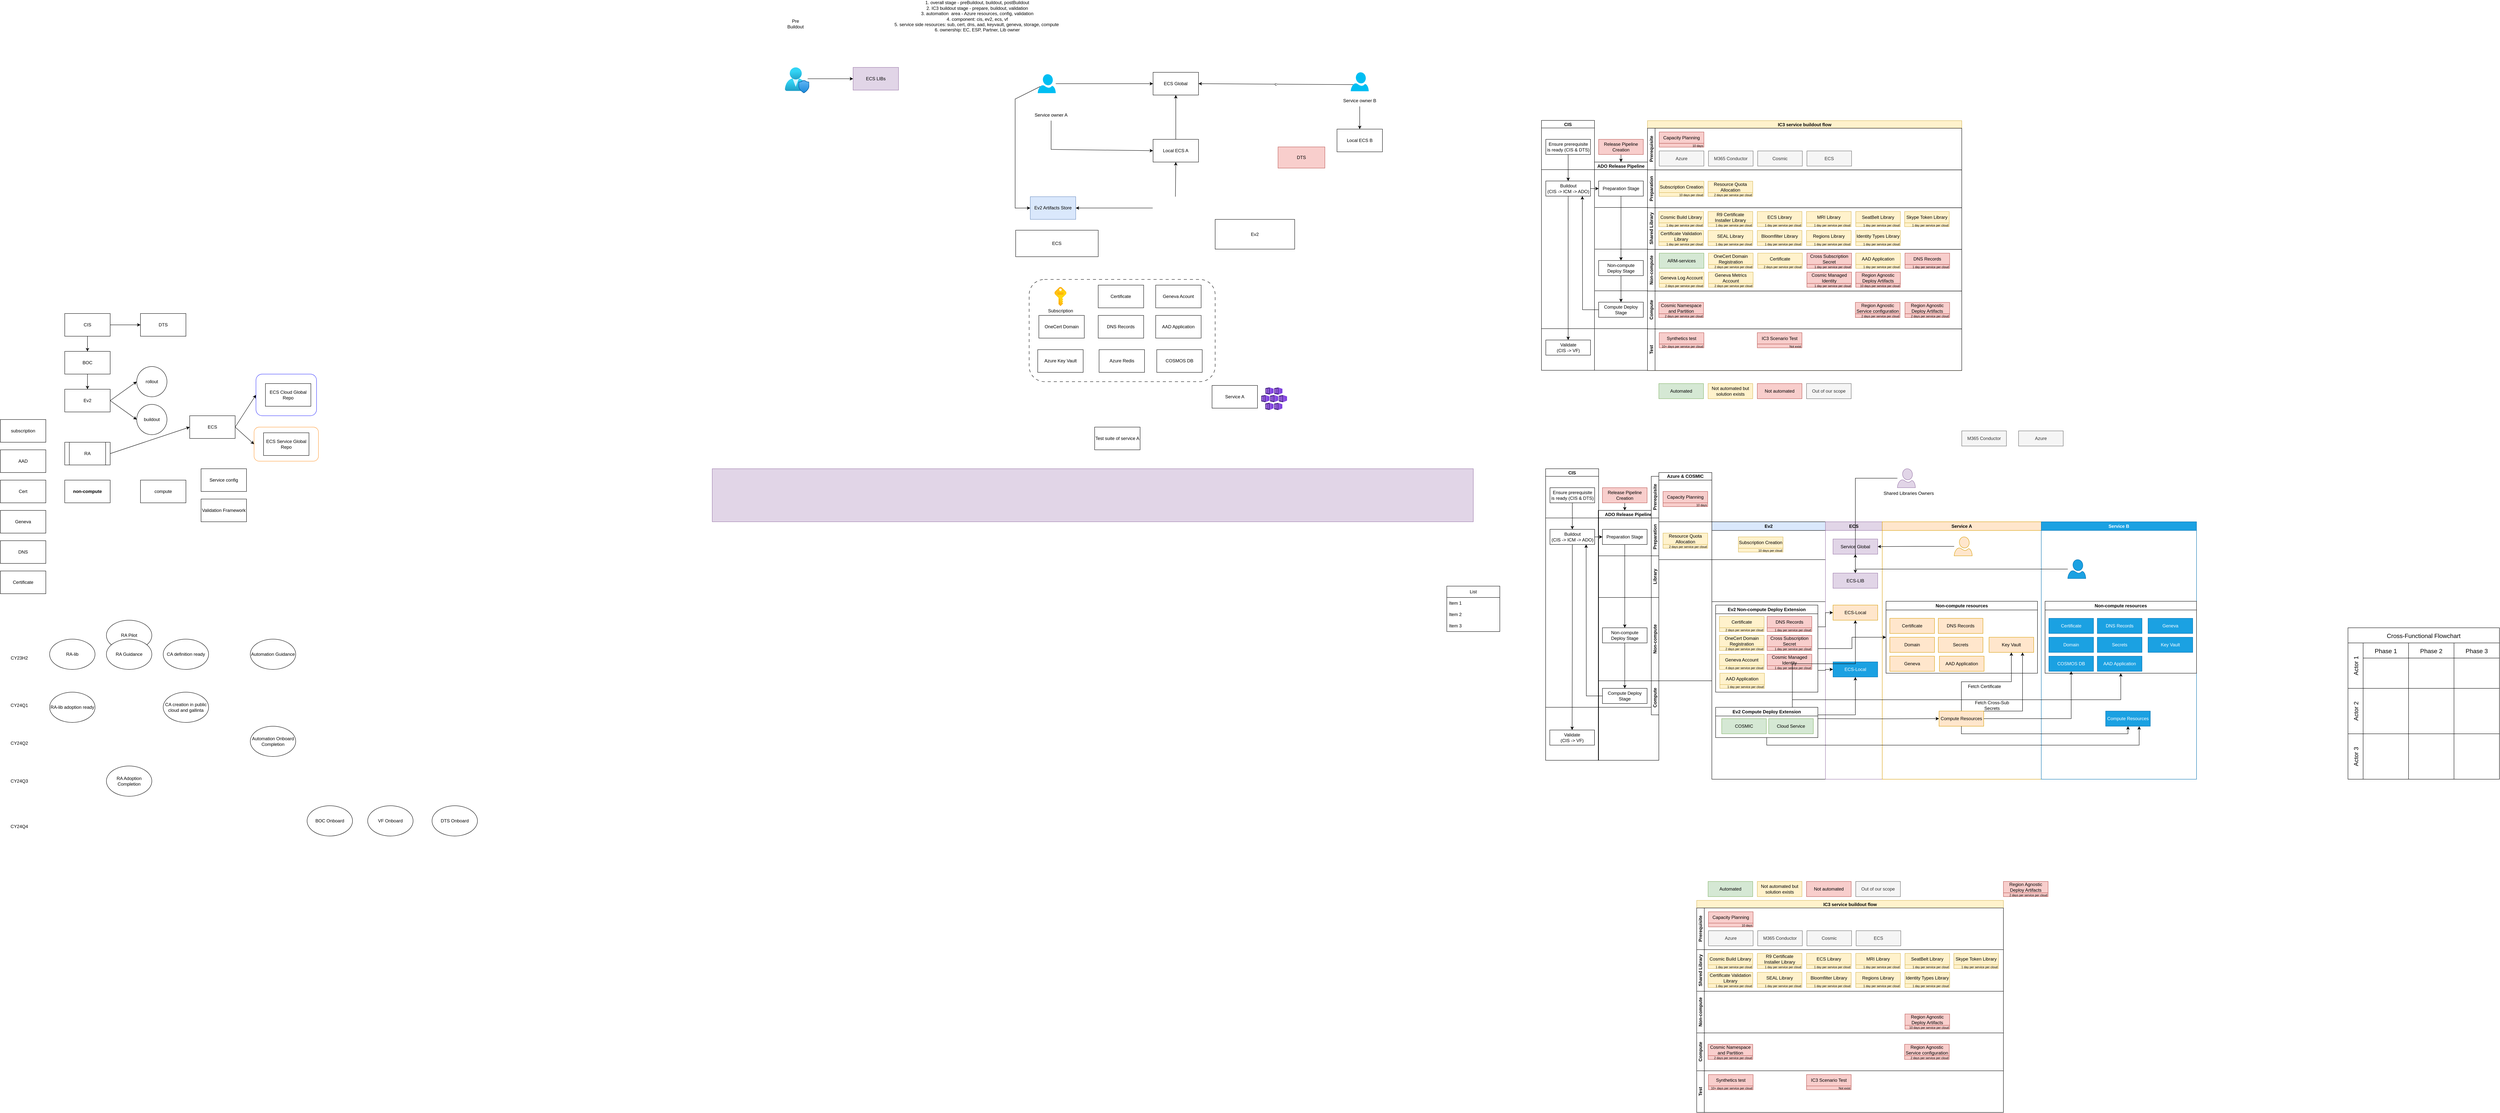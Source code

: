 <mxfile version="22.1.3" type="github">
  <diagram name="Page-1" id="d9V6MFzEI7IZekX0ln30">
    <mxGraphModel dx="2569" dy="2564" grid="1" gridSize="10" guides="1" tooltips="1" connect="1" arrows="1" fold="1" page="1" pageScale="1" pageWidth="850" pageHeight="1100" math="0" shadow="0">
      <root>
        <mxCell id="0" />
        <mxCell id="1" parent="0" />
        <mxCell id="3SoOQQYGxqN1ZP2SB03N-75" value="c" style="rounded=1;whiteSpace=wrap;html=1;dashed=1;dashPattern=8 8;" vertex="1" parent="1">
          <mxGeometry x="2787" y="-40" width="491.25" height="270" as="geometry" />
        </mxCell>
        <mxCell id="3SoOQQYGxqN1ZP2SB03N-26" value="" style="rounded=0;whiteSpace=wrap;html=1;fillColor=#e1d5e7;strokeColor=#9673a6;" vertex="1" parent="1">
          <mxGeometry x="1950" y="460" width="2010" height="140" as="geometry" />
        </mxCell>
        <mxCell id="swO-_-nKR9-th-vh1F2U-4" value="" style="rounded=1;whiteSpace=wrap;html=1;strokeColor=#FF9933;" parent="1" vertex="1">
          <mxGeometry x="740" y="350" width="170" height="90" as="geometry" />
        </mxCell>
        <mxCell id="swO-_-nKR9-th-vh1F2U-3" value="" style="rounded=1;whiteSpace=wrap;html=1;strokeColor=#3333FF;" parent="1" vertex="1">
          <mxGeometry x="745" y="210" width="160" height="110" as="geometry" />
        </mxCell>
        <mxCell id="swO-_-nKR9-th-vh1F2U-1" value="ECS Cloud Global Repo" style="rounded=0;whiteSpace=wrap;html=1;" parent="1" vertex="1">
          <mxGeometry x="770" y="235" width="120" height="60" as="geometry" />
        </mxCell>
        <mxCell id="swO-_-nKR9-th-vh1F2U-2" value="ECS Service Global Repo" style="rounded=0;whiteSpace=wrap;html=1;" parent="1" vertex="1">
          <mxGeometry x="765" y="365" width="120" height="60" as="geometry" />
        </mxCell>
        <mxCell id="JZDgFXP0HIzbjFJge_FJ-1" value="CIS" style="rounded=0;whiteSpace=wrap;html=1;" parent="1" vertex="1">
          <mxGeometry x="240" y="50" width="120" height="60" as="geometry" />
        </mxCell>
        <mxCell id="JZDgFXP0HIzbjFJge_FJ-3" value="DTS" style="rounded=0;whiteSpace=wrap;html=1;" parent="1" vertex="1">
          <mxGeometry x="440" y="50" width="120" height="60" as="geometry" />
        </mxCell>
        <mxCell id="JZDgFXP0HIzbjFJge_FJ-4" value="" style="endArrow=classic;html=1;rounded=0;exitX=1;exitY=0.5;exitDx=0;exitDy=0;entryX=0;entryY=0.5;entryDx=0;entryDy=0;" parent="1" source="JZDgFXP0HIzbjFJge_FJ-1" target="JZDgFXP0HIzbjFJge_FJ-3" edge="1">
          <mxGeometry width="50" height="50" relative="1" as="geometry">
            <mxPoint x="290" y="220" as="sourcePoint" />
            <mxPoint x="340" y="170" as="targetPoint" />
          </mxGeometry>
        </mxCell>
        <mxCell id="JZDgFXP0HIzbjFJge_FJ-5" value="BOC" style="rounded=0;whiteSpace=wrap;html=1;" parent="1" vertex="1">
          <mxGeometry x="240" y="150" width="120" height="60" as="geometry" />
        </mxCell>
        <mxCell id="JZDgFXP0HIzbjFJge_FJ-6" value="" style="endArrow=classic;html=1;rounded=0;exitX=0.5;exitY=1;exitDx=0;exitDy=0;entryX=0.5;entryY=0;entryDx=0;entryDy=0;" parent="1" source="JZDgFXP0HIzbjFJge_FJ-1" target="JZDgFXP0HIzbjFJge_FJ-5" edge="1">
          <mxGeometry width="50" height="50" relative="1" as="geometry">
            <mxPoint x="160" y="170" as="sourcePoint" />
            <mxPoint x="210" y="120" as="targetPoint" />
          </mxGeometry>
        </mxCell>
        <mxCell id="JZDgFXP0HIzbjFJge_FJ-7" value="Ev2" style="rounded=0;whiteSpace=wrap;html=1;" parent="1" vertex="1">
          <mxGeometry x="240" y="250" width="120" height="60" as="geometry" />
        </mxCell>
        <mxCell id="JZDgFXP0HIzbjFJge_FJ-8" value="" style="endArrow=classic;html=1;rounded=0;exitX=0.5;exitY=1;exitDx=0;exitDy=0;" parent="1" source="JZDgFXP0HIzbjFJge_FJ-5" target="JZDgFXP0HIzbjFJge_FJ-7" edge="1">
          <mxGeometry width="50" height="50" relative="1" as="geometry">
            <mxPoint x="150" y="310" as="sourcePoint" />
            <mxPoint x="200" y="260" as="targetPoint" />
          </mxGeometry>
        </mxCell>
        <mxCell id="JZDgFXP0HIzbjFJge_FJ-11" value="rollout" style="ellipse;whiteSpace=wrap;html=1;" parent="1" vertex="1">
          <mxGeometry x="430" y="190" width="80" height="80" as="geometry" />
        </mxCell>
        <mxCell id="JZDgFXP0HIzbjFJge_FJ-12" value="" style="endArrow=classic;html=1;rounded=0;exitX=1;exitY=0.5;exitDx=0;exitDy=0;entryX=0;entryY=0.5;entryDx=0;entryDy=0;" parent="1" source="JZDgFXP0HIzbjFJge_FJ-7" target="JZDgFXP0HIzbjFJge_FJ-11" edge="1">
          <mxGeometry width="50" height="50" relative="1" as="geometry">
            <mxPoint x="360" y="360" as="sourcePoint" />
            <mxPoint x="410" y="310" as="targetPoint" />
          </mxGeometry>
        </mxCell>
        <mxCell id="JZDgFXP0HIzbjFJge_FJ-13" value="buildout" style="ellipse;whiteSpace=wrap;html=1;" parent="1" vertex="1">
          <mxGeometry x="430" y="290" width="80" height="80" as="geometry" />
        </mxCell>
        <mxCell id="JZDgFXP0HIzbjFJge_FJ-14" value="" style="endArrow=classic;html=1;rounded=0;exitX=1;exitY=0.5;exitDx=0;exitDy=0;entryX=0;entryY=0.5;entryDx=0;entryDy=0;" parent="1" source="JZDgFXP0HIzbjFJge_FJ-7" target="JZDgFXP0HIzbjFJge_FJ-13" edge="1">
          <mxGeometry width="50" height="50" relative="1" as="geometry">
            <mxPoint x="320" y="420" as="sourcePoint" />
            <mxPoint x="370" y="370" as="targetPoint" />
          </mxGeometry>
        </mxCell>
        <mxCell id="JZDgFXP0HIzbjFJge_FJ-16" value="RA" style="shape=process;whiteSpace=wrap;html=1;backgroundOutline=1;" parent="1" vertex="1">
          <mxGeometry x="240" y="390" width="120" height="60" as="geometry" />
        </mxCell>
        <mxCell id="JZDgFXP0HIzbjFJge_FJ-17" value="ECS" style="whiteSpace=wrap;html=1;" parent="1" vertex="1">
          <mxGeometry x="570" y="320" width="120" height="60" as="geometry" />
        </mxCell>
        <mxCell id="JZDgFXP0HIzbjFJge_FJ-18" value="" style="endArrow=classic;html=1;rounded=0;exitX=1;exitY=0.5;exitDx=0;exitDy=0;entryX=0;entryY=0.5;entryDx=0;entryDy=0;" parent="1" source="JZDgFXP0HIzbjFJge_FJ-16" target="JZDgFXP0HIzbjFJge_FJ-17" edge="1">
          <mxGeometry width="50" height="50" relative="1" as="geometry">
            <mxPoint x="720" y="480" as="sourcePoint" />
            <mxPoint x="770" y="430" as="targetPoint" />
          </mxGeometry>
        </mxCell>
        <mxCell id="JZDgFXP0HIzbjFJge_FJ-19" value="non-compute" style="whiteSpace=wrap;html=1;fontStyle=1" parent="1" vertex="1">
          <mxGeometry x="240" y="490" width="120" height="60" as="geometry" />
        </mxCell>
        <mxCell id="JZDgFXP0HIzbjFJge_FJ-20" value="compute" style="whiteSpace=wrap;html=1;" parent="1" vertex="1">
          <mxGeometry x="440" y="490" width="120" height="60" as="geometry" />
        </mxCell>
        <mxCell id="JZDgFXP0HIzbjFJge_FJ-21" value="Service config" style="rounded=0;whiteSpace=wrap;html=1;" parent="1" vertex="1">
          <mxGeometry x="600" y="460" width="120" height="60" as="geometry" />
        </mxCell>
        <mxCell id="JZDgFXP0HIzbjFJge_FJ-22" value="subscription" style="rounded=0;whiteSpace=wrap;html=1;" parent="1" vertex="1">
          <mxGeometry x="70" y="330" width="120" height="60" as="geometry" />
        </mxCell>
        <mxCell id="JZDgFXP0HIzbjFJge_FJ-23" value="AAD" style="rounded=0;whiteSpace=wrap;html=1;" parent="1" vertex="1">
          <mxGeometry x="70" y="410" width="120" height="60" as="geometry" />
        </mxCell>
        <mxCell id="JZDgFXP0HIzbjFJge_FJ-24" value="Cert" style="rounded=0;whiteSpace=wrap;html=1;" parent="1" vertex="1">
          <mxGeometry x="70" y="490" width="120" height="60" as="geometry" />
        </mxCell>
        <mxCell id="JZDgFXP0HIzbjFJge_FJ-25" value="Geneva" style="rounded=0;whiteSpace=wrap;html=1;" parent="1" vertex="1">
          <mxGeometry x="70" y="570" width="120" height="60" as="geometry" />
        </mxCell>
        <mxCell id="JZDgFXP0HIzbjFJge_FJ-26" value="DNS" style="rounded=0;whiteSpace=wrap;html=1;" parent="1" vertex="1">
          <mxGeometry x="70" y="650" width="120" height="60" as="geometry" />
        </mxCell>
        <mxCell id="JZDgFXP0HIzbjFJge_FJ-27" value="Certificate" style="rounded=0;whiteSpace=wrap;html=1;" parent="1" vertex="1">
          <mxGeometry x="70" y="730" width="120" height="60" as="geometry" />
        </mxCell>
        <mxCell id="JZDgFXP0HIzbjFJge_FJ-28" value="Validation Framework" style="rounded=0;whiteSpace=wrap;html=1;" parent="1" vertex="1">
          <mxGeometry x="600" y="540" width="120" height="60" as="geometry" />
        </mxCell>
        <mxCell id="JZDgFXP0HIzbjFJge_FJ-29" value="" style="endArrow=classic;html=1;rounded=0;entryX=0;entryY=0.5;entryDx=0;entryDy=0;exitX=1;exitY=0.5;exitDx=0;exitDy=0;" parent="1" source="JZDgFXP0HIzbjFJge_FJ-17" target="swO-_-nKR9-th-vh1F2U-3" edge="1">
          <mxGeometry width="50" height="50" relative="1" as="geometry">
            <mxPoint x="670" y="310" as="sourcePoint" />
            <mxPoint x="720" y="260" as="targetPoint" />
          </mxGeometry>
        </mxCell>
        <mxCell id="JZDgFXP0HIzbjFJge_FJ-30" value="" style="endArrow=classic;html=1;rounded=0;exitX=1;exitY=0.5;exitDx=0;exitDy=0;entryX=0;entryY=0.5;entryDx=0;entryDy=0;" parent="1" source="JZDgFXP0HIzbjFJge_FJ-17" target="swO-_-nKR9-th-vh1F2U-4" edge="1">
          <mxGeometry width="50" height="50" relative="1" as="geometry">
            <mxPoint x="810" y="510" as="sourcePoint" />
            <mxPoint x="860" y="460" as="targetPoint" />
          </mxGeometry>
        </mxCell>
        <mxCell id="JZDgFXP0HIzbjFJge_FJ-34" value="CY24Q1" style="text;html=1;strokeColor=none;fillColor=none;align=center;verticalAlign=middle;whiteSpace=wrap;rounded=0;" parent="1" vertex="1">
          <mxGeometry x="90" y="1070" width="60" height="30" as="geometry" />
        </mxCell>
        <mxCell id="AnB0dwLxFMZhTZSeHD-A-2" value="RA-lib" style="ellipse;whiteSpace=wrap;html=1;" parent="1" vertex="1">
          <mxGeometry x="200" y="910" width="120" height="80" as="geometry" />
        </mxCell>
        <mxCell id="AnB0dwLxFMZhTZSeHD-A-3" value="CA definition ready" style="ellipse;whiteSpace=wrap;html=1;" parent="1" vertex="1">
          <mxGeometry x="500" y="910" width="120" height="80" as="geometry" />
        </mxCell>
        <mxCell id="AnB0dwLxFMZhTZSeHD-A-4" value="Automation Guidance" style="ellipse;whiteSpace=wrap;html=1;" parent="1" vertex="1">
          <mxGeometry x="730" y="910" width="120" height="80" as="geometry" />
        </mxCell>
        <mxCell id="AnB0dwLxFMZhTZSeHD-A-5" value="RA Pilot" style="ellipse;whiteSpace=wrap;html=1;" parent="1" vertex="1">
          <mxGeometry x="350" y="860" width="120" height="80" as="geometry" />
        </mxCell>
        <mxCell id="AnB0dwLxFMZhTZSeHD-A-6" value="CY23H2" style="text;html=1;strokeColor=none;fillColor=none;align=center;verticalAlign=middle;whiteSpace=wrap;rounded=0;" parent="1" vertex="1">
          <mxGeometry x="90" y="945" width="60" height="30" as="geometry" />
        </mxCell>
        <mxCell id="AnB0dwLxFMZhTZSeHD-A-7" value="RA-lib adoption ready" style="ellipse;whiteSpace=wrap;html=1;" parent="1" vertex="1">
          <mxGeometry x="200" y="1050" width="120" height="80" as="geometry" />
        </mxCell>
        <mxCell id="AnB0dwLxFMZhTZSeHD-A-8" value="CA creation in public cloud and gallinta" style="ellipse;whiteSpace=wrap;html=1;" parent="1" vertex="1">
          <mxGeometry x="500" y="1050" width="120" height="80" as="geometry" />
        </mxCell>
        <mxCell id="AnB0dwLxFMZhTZSeHD-A-9" value="Automation Onboard Completion" style="ellipse;whiteSpace=wrap;html=1;" parent="1" vertex="1">
          <mxGeometry x="730" y="1140" width="120" height="80" as="geometry" />
        </mxCell>
        <mxCell id="AnB0dwLxFMZhTZSeHD-A-10" value="CY24Q2" style="text;html=1;strokeColor=none;fillColor=none;align=center;verticalAlign=middle;whiteSpace=wrap;rounded=0;" parent="1" vertex="1">
          <mxGeometry x="90" y="1170" width="60" height="30" as="geometry" />
        </mxCell>
        <mxCell id="AnB0dwLxFMZhTZSeHD-A-11" value="RA Adoption Completion" style="ellipse;whiteSpace=wrap;html=1;" parent="1" vertex="1">
          <mxGeometry x="350" y="1245" width="120" height="80" as="geometry" />
        </mxCell>
        <mxCell id="AnB0dwLxFMZhTZSeHD-A-12" value="CY24Q3" style="text;html=1;strokeColor=none;fillColor=none;align=center;verticalAlign=middle;whiteSpace=wrap;rounded=0;" parent="1" vertex="1">
          <mxGeometry x="90" y="1270" width="60" height="30" as="geometry" />
        </mxCell>
        <mxCell id="AnB0dwLxFMZhTZSeHD-A-13" value="CY24Q4" style="text;html=1;strokeColor=none;fillColor=none;align=center;verticalAlign=middle;whiteSpace=wrap;rounded=0;" parent="1" vertex="1">
          <mxGeometry x="90" y="1390" width="60" height="30" as="geometry" />
        </mxCell>
        <mxCell id="AnB0dwLxFMZhTZSeHD-A-14" value="BOC Onboard" style="ellipse;whiteSpace=wrap;html=1;" parent="1" vertex="1">
          <mxGeometry x="880" y="1350" width="120" height="80" as="geometry" />
        </mxCell>
        <mxCell id="AnB0dwLxFMZhTZSeHD-A-15" value="VF Onboard" style="ellipse;whiteSpace=wrap;html=1;" parent="1" vertex="1">
          <mxGeometry x="1040" y="1350" width="120" height="80" as="geometry" />
        </mxCell>
        <mxCell id="AnB0dwLxFMZhTZSeHD-A-16" value="DTS Onboard" style="ellipse;whiteSpace=wrap;html=1;" parent="1" vertex="1">
          <mxGeometry x="1210" y="1350" width="120" height="80" as="geometry" />
        </mxCell>
        <mxCell id="XIDz57G52PuHBvire1xS-1" value="RA Guidance" style="ellipse;whiteSpace=wrap;html=1;" parent="1" vertex="1">
          <mxGeometry x="350" y="910" width="120" height="80" as="geometry" />
        </mxCell>
        <mxCell id="3SoOQQYGxqN1ZP2SB03N-2" value="Service A" style="rounded=0;whiteSpace=wrap;html=1;" vertex="1" parent="1">
          <mxGeometry x="3270" y="240" width="120" height="60" as="geometry" />
        </mxCell>
        <mxCell id="3SoOQQYGxqN1ZP2SB03N-30" value="Certificate" style="rounded=0;whiteSpace=wrap;html=1;" vertex="1" parent="1">
          <mxGeometry x="2969.38" y="-25" width="120" height="60" as="geometry" />
        </mxCell>
        <mxCell id="3SoOQQYGxqN1ZP2SB03N-33" value="OneCert Domain" style="rounded=0;whiteSpace=wrap;html=1;" vertex="1" parent="1">
          <mxGeometry x="2812.63" y="55.0" width="120" height="60" as="geometry" />
        </mxCell>
        <mxCell id="3SoOQQYGxqN1ZP2SB03N-34" value="DNS Records" style="rounded=0;whiteSpace=wrap;html=1;" vertex="1" parent="1">
          <mxGeometry x="2969.38" y="55.0" width="120" height="60" as="geometry" />
        </mxCell>
        <mxCell id="3SoOQQYGxqN1ZP2SB03N-35" value="AAD Application" style="rounded=0;whiteSpace=wrap;html=1;" vertex="1" parent="1">
          <mxGeometry x="3121.18" y="55.0" width="120" height="60" as="geometry" />
        </mxCell>
        <mxCell id="3SoOQQYGxqN1ZP2SB03N-38" value="Geneva Acount" style="rounded=0;whiteSpace=wrap;html=1;" vertex="1" parent="1">
          <mxGeometry x="3121.18" y="-25" width="120" height="60" as="geometry" />
        </mxCell>
        <mxCell id="3SoOQQYGxqN1ZP2SB03N-42" value="Pre Buildout" style="text;html=1;strokeColor=none;fillColor=none;align=center;verticalAlign=middle;whiteSpace=wrap;rounded=0;" vertex="1" parent="1">
          <mxGeometry x="2140" y="-730" width="60" height="30" as="geometry" />
        </mxCell>
        <mxCell id="3SoOQQYGxqN1ZP2SB03N-44" value="DTS" style="rounded=0;whiteSpace=wrap;html=1;fillColor=#f8cecc;strokeColor=#b85450;" vertex="1" parent="1">
          <mxGeometry x="3444.24" y="-390" width="123.75" height="56" as="geometry" />
        </mxCell>
        <mxCell id="3SoOQQYGxqN1ZP2SB03N-46" value="" style="verticalLabelPosition=bottom;html=1;verticalAlign=top;align=center;strokeColor=none;fillColor=#00BEF2;shape=mxgraph.azure.user;" vertex="1" parent="1">
          <mxGeometry x="3636.25" y="-587" width="47.5" height="50" as="geometry" />
        </mxCell>
        <mxCell id="3SoOQQYGxqN1ZP2SB03N-254" style="edgeStyle=orthogonalEdgeStyle;rounded=0;orthogonalLoop=1;jettySize=auto;html=1;" edge="1" parent="1" source="3SoOQQYGxqN1ZP2SB03N-47" target="3SoOQQYGxqN1ZP2SB03N-50">
          <mxGeometry relative="1" as="geometry" />
        </mxCell>
        <mxCell id="3SoOQQYGxqN1ZP2SB03N-47" value="" style="verticalLabelPosition=bottom;html=1;verticalAlign=top;align=center;strokeColor=none;fillColor=#00BEF2;shape=mxgraph.azure.user;" vertex="1" parent="1">
          <mxGeometry x="2809.66" y="-582" width="47.5" height="50" as="geometry" />
        </mxCell>
        <mxCell id="3SoOQQYGxqN1ZP2SB03N-49" value="Ev2" style="rounded=0;whiteSpace=wrap;html=1;container=1;" vertex="1" parent="1">
          <mxGeometry x="3278.25" y="-198.6" width="210" height="78.6" as="geometry" />
        </mxCell>
        <mxCell id="3SoOQQYGxqN1ZP2SB03N-50" value="ECS Global" style="rounded=0;whiteSpace=wrap;html=1;" vertex="1" parent="1">
          <mxGeometry x="3114.25" y="-587" width="120" height="60" as="geometry" />
        </mxCell>
        <mxCell id="3SoOQQYGxqN1ZP2SB03N-52" value="Local ECS A" style="rounded=0;whiteSpace=wrap;html=1;" vertex="1" parent="1">
          <mxGeometry x="3114.25" y="-410" width="120" height="60" as="geometry" />
        </mxCell>
        <mxCell id="3SoOQQYGxqN1ZP2SB03N-53" value="Local ECS B" style="rounded=0;whiteSpace=wrap;html=1;" vertex="1" parent="1">
          <mxGeometry x="3600" y="-437" width="120" height="60" as="geometry" />
        </mxCell>
        <mxCell id="3SoOQQYGxqN1ZP2SB03N-54" value="" style="image;aspect=fixed;html=1;points=[];align=center;fontSize=12;image=img/lib/azure2/management_governance/User_Privacy.svg;" vertex="1" parent="1">
          <mxGeometry x="2142.03" y="-600" width="64" height="68" as="geometry" />
        </mxCell>
        <mxCell id="3SoOQQYGxqN1ZP2SB03N-55" value="ECS LIBs" style="rounded=0;whiteSpace=wrap;html=1;fillColor=#e1d5e7;strokeColor=#9673a6;" vertex="1" parent="1">
          <mxGeometry x="2322.03" y="-600" width="120" height="60" as="geometry" />
        </mxCell>
        <mxCell id="3SoOQQYGxqN1ZP2SB03N-56" value="1. overall stage - preBuildout, buildout, postBuildout&lt;br&gt;2. IC3 buildout stage - prepare, buildout, validation&lt;br&gt;3. automation&amp;nbsp; area - Azure resources, config, validation&lt;br&gt;4. component: cis, ev2, ecs, vf&lt;br&gt;5. service side resources: sub, cert, dns, aad, keyvault, geneva, storage, compute&amp;nbsp;&lt;br&gt;6. ownership: EC, ESP, Partner, Lib owner" style="text;html=1;strokeColor=none;fillColor=none;align=center;verticalAlign=middle;whiteSpace=wrap;rounded=0;" vertex="1" parent="1">
          <mxGeometry x="2330" y="-750" width="640" height="30" as="geometry" />
        </mxCell>
        <mxCell id="3SoOQQYGxqN1ZP2SB03N-57" value="Service owner B" style="text;html=1;strokeColor=none;fillColor=none;align=center;verticalAlign=middle;whiteSpace=wrap;rounded=0;" vertex="1" parent="1">
          <mxGeometry x="3602" y="-527" width="116" height="30" as="geometry" />
        </mxCell>
        <mxCell id="3SoOQQYGxqN1ZP2SB03N-58" value="Service owner A" style="text;html=1;strokeColor=none;fillColor=none;align=center;verticalAlign=middle;whiteSpace=wrap;rounded=0;" vertex="1" parent="1">
          <mxGeometry x="2787" y="-489.39" width="116" height="30" as="geometry" />
        </mxCell>
        <mxCell id="3SoOQQYGxqN1ZP2SB03N-60" value="" style="endArrow=classic;html=1;rounded=0;exitX=0.938;exitY=0.441;exitDx=0;exitDy=0;exitPerimeter=0;entryX=0;entryY=0.5;entryDx=0;entryDy=0;" edge="1" parent="1" source="3SoOQQYGxqN1ZP2SB03N-54" target="3SoOQQYGxqN1ZP2SB03N-55">
          <mxGeometry width="50" height="50" relative="1" as="geometry">
            <mxPoint x="2272.03" y="-540" as="sourcePoint" />
            <mxPoint x="2322.03" y="-590" as="targetPoint" />
          </mxGeometry>
        </mxCell>
        <mxCell id="3SoOQQYGxqN1ZP2SB03N-63" value="" style="endArrow=classic;html=1;rounded=0;entryX=0;entryY=0.5;entryDx=0;entryDy=0;exitX=0.5;exitY=1;exitDx=0;exitDy=0;" edge="1" parent="1" source="3SoOQQYGxqN1ZP2SB03N-58" target="3SoOQQYGxqN1ZP2SB03N-52">
          <mxGeometry width="50" height="50" relative="1" as="geometry">
            <mxPoint x="2846.25" y="-449.39" as="sourcePoint" />
            <mxPoint x="2846.25" y="-389.39" as="targetPoint" />
            <Array as="points">
              <mxPoint x="2845" y="-383.39" />
            </Array>
          </mxGeometry>
        </mxCell>
        <mxCell id="3SoOQQYGxqN1ZP2SB03N-64" value="" style="endArrow=classic;html=1;rounded=0;exitX=0.5;exitY=1;exitDx=0;exitDy=0;entryX=0.5;entryY=0;entryDx=0;entryDy=0;" edge="1" parent="1" source="3SoOQQYGxqN1ZP2SB03N-57" target="3SoOQQYGxqN1ZP2SB03N-53">
          <mxGeometry width="50" height="50" relative="1" as="geometry">
            <mxPoint x="3746.25" y="-457" as="sourcePoint" />
            <mxPoint x="3796.25" y="-507" as="targetPoint" />
          </mxGeometry>
        </mxCell>
        <mxCell id="3SoOQQYGxqN1ZP2SB03N-66" value="c" style="endArrow=classic;html=1;rounded=0;entryX=1;entryY=0.5;entryDx=0;entryDy=0;exitX=0.14;exitY=0.65;exitDx=0;exitDy=0;exitPerimeter=0;" edge="1" parent="1" source="3SoOQQYGxqN1ZP2SB03N-46" target="3SoOQQYGxqN1ZP2SB03N-50">
          <mxGeometry width="50" height="50" relative="1" as="geometry">
            <mxPoint x="3306.25" y="-476" as="sourcePoint" />
            <mxPoint x="3266.25" y="-506" as="targetPoint" />
          </mxGeometry>
        </mxCell>
        <mxCell id="3SoOQQYGxqN1ZP2SB03N-67" value="" style="image;aspect=fixed;html=1;points=[];align=center;fontSize=12;image=img/lib/azure2/general/Subscriptions.svg;" vertex="1" parent="1">
          <mxGeometry x="2854.03" y="-20.21" width="31.25" height="50.43" as="geometry" />
        </mxCell>
        <mxCell id="3SoOQQYGxqN1ZP2SB03N-76" value="COSMOS DB" style="rounded=0;whiteSpace=wrap;html=1;" vertex="1" parent="1">
          <mxGeometry x="3124.03" y="145.43" width="120" height="60" as="geometry" />
        </mxCell>
        <mxCell id="3SoOQQYGxqN1ZP2SB03N-77" value="Azure Key Vault" style="rounded=0;whiteSpace=wrap;html=1;" vertex="1" parent="1">
          <mxGeometry x="2809.66" y="145.43" width="120" height="60" as="geometry" />
        </mxCell>
        <mxCell id="3SoOQQYGxqN1ZP2SB03N-78" value="Azure Redis" style="rounded=0;whiteSpace=wrap;html=1;" vertex="1" parent="1">
          <mxGeometry x="2971.64" y="145.43" width="120" height="60" as="geometry" />
        </mxCell>
        <mxCell id="3SoOQQYGxqN1ZP2SB03N-80" value="Subscription" style="text;html=1;strokeColor=none;fillColor=none;align=center;verticalAlign=middle;whiteSpace=wrap;rounded=0;" vertex="1" parent="1">
          <mxGeometry x="2839.66" y="27.71" width="60" height="30" as="geometry" />
        </mxCell>
        <mxCell id="3SoOQQYGxqN1ZP2SB03N-83" value="Ev2 Artifacts Store" style="rounded=0;whiteSpace=wrap;html=1;fillColor=#dae8fc;strokeColor=#6c8ebf;" vertex="1" parent="1">
          <mxGeometry x="2790" y="-258.6" width="120" height="60" as="geometry" />
        </mxCell>
        <mxCell id="3SoOQQYGxqN1ZP2SB03N-84" value="" style="endArrow=classic;html=1;rounded=0;entryX=1;entryY=0.5;entryDx=0;entryDy=0;exitX=0;exitY=0.5;exitDx=0;exitDy=0;" edge="1" parent="1" target="3SoOQQYGxqN1ZP2SB03N-83">
          <mxGeometry width="50" height="50" relative="1" as="geometry">
            <mxPoint x="3113.26" y="-228.6" as="sourcePoint" />
            <mxPoint x="3360" y="-253.39" as="targetPoint" />
          </mxGeometry>
        </mxCell>
        <mxCell id="3SoOQQYGxqN1ZP2SB03N-85" value="" style="endArrow=classic;html=1;rounded=0;entryX=0.5;entryY=1;entryDx=0;entryDy=0;exitX=0.5;exitY=0;exitDx=0;exitDy=0;" edge="1" parent="1" target="3SoOQQYGxqN1ZP2SB03N-52">
          <mxGeometry width="50" height="50" relative="1" as="geometry">
            <mxPoint x="3173.26" y="-258.6" as="sourcePoint" />
            <mxPoint x="2820" y="-133.39" as="targetPoint" />
          </mxGeometry>
        </mxCell>
        <mxCell id="3SoOQQYGxqN1ZP2SB03N-86" value="" style="endArrow=classic;html=1;rounded=0;exitX=0.14;exitY=0.65;exitDx=0;exitDy=0;exitPerimeter=0;entryX=0;entryY=0.5;entryDx=0;entryDy=0;" edge="1" parent="1" source="3SoOQQYGxqN1ZP2SB03N-47" target="3SoOQQYGxqN1ZP2SB03N-83">
          <mxGeometry width="50" height="50" relative="1" as="geometry">
            <mxPoint x="2490" y="-343.39" as="sourcePoint" />
            <mxPoint x="2540" y="-393.39" as="targetPoint" />
            <Array as="points">
              <mxPoint x="2750" y="-516.39" />
              <mxPoint x="2750" y="-228.39" />
            </Array>
          </mxGeometry>
        </mxCell>
        <mxCell id="3SoOQQYGxqN1ZP2SB03N-89" value="" style="endArrow=classic;html=1;rounded=0;exitX=0.5;exitY=0;exitDx=0;exitDy=0;entryX=0.5;entryY=1;entryDx=0;entryDy=0;" edge="1" parent="1" source="3SoOQQYGxqN1ZP2SB03N-52" target="3SoOQQYGxqN1ZP2SB03N-50">
          <mxGeometry width="50" height="50" relative="1" as="geometry">
            <mxPoint x="3250" y="-373.39" as="sourcePoint" />
            <mxPoint x="3300" y="-423.39" as="targetPoint" />
          </mxGeometry>
        </mxCell>
        <mxCell id="3SoOQQYGxqN1ZP2SB03N-95" value="ECS" style="rounded=0;whiteSpace=wrap;html=1;container=1;" vertex="1" parent="1">
          <mxGeometry x="2751.39" y="-170" width="217.99" height="70" as="geometry">
            <mxRectangle x="3270" y="-230" width="70" height="30" as="alternateBounds" />
          </mxGeometry>
        </mxCell>
        <mxCell id="3SoOQQYGxqN1ZP2SB03N-101" value="" style="image;aspect=fixed;html=1;points=[];align=center;fontSize=12;image=img/lib/azure2/compute/Kubernetes_Services.svg;" vertex="1" parent="1">
          <mxGeometry x="3400" y="245" width="68" height="60" as="geometry" />
        </mxCell>
        <mxCell id="3SoOQQYGxqN1ZP2SB03N-102" value="Test suite of service A" style="rounded=0;whiteSpace=wrap;html=1;" vertex="1" parent="1">
          <mxGeometry x="2960" y="350" width="120" height="60" as="geometry" />
        </mxCell>
        <mxCell id="3SoOQQYGxqN1ZP2SB03N-113" value="IC3 service buildout flow" style="swimlane;childLayout=stackLayout;resizeParent=1;resizeParentMax=0;horizontal=1;startSize=20;horizontalStack=0;fontSize=12;fillColor=#fff2cc;strokeColor=#d6b656;" vertex="1" parent="1">
          <mxGeometry x="4420" y="-459.39" width="830" height="660" as="geometry">
            <mxRectangle x="4420" y="-460" width="590" height="50" as="alternateBounds" />
          </mxGeometry>
        </mxCell>
        <mxCell id="3SoOQQYGxqN1ZP2SB03N-114" value="Prerequisite" style="swimlane;html=1;startSize=20;horizontal=0;" vertex="1" parent="3SoOQQYGxqN1ZP2SB03N-113">
          <mxGeometry y="20" width="830" height="110" as="geometry">
            <mxRectangle x="20" width="790" height="20" as="alternateBounds" />
          </mxGeometry>
        </mxCell>
        <mxCell id="3SoOQQYGxqN1ZP2SB03N-115" value="Azure" style="rounded=0;whiteSpace=wrap;html=1;fillColor=#f5f5f5;fontColor=#333333;strokeColor=#666666;" vertex="1" parent="3SoOQQYGxqN1ZP2SB03N-114">
          <mxGeometry x="31" y="60" width="118" height="40" as="geometry" />
        </mxCell>
        <mxCell id="3SoOQQYGxqN1ZP2SB03N-116" value="M365 Conductor" style="rounded=0;whiteSpace=wrap;html=1;fillColor=#f5f5f5;fontColor=#333333;strokeColor=#666666;" vertex="1" parent="3SoOQQYGxqN1ZP2SB03N-114">
          <mxGeometry x="161" y="60" width="118" height="40" as="geometry" />
        </mxCell>
        <mxCell id="3SoOQQYGxqN1ZP2SB03N-117" value="Cosmic" style="rounded=0;whiteSpace=wrap;html=1;fillColor=#f5f5f5;fontColor=#333333;strokeColor=#666666;" vertex="1" parent="3SoOQQYGxqN1ZP2SB03N-114">
          <mxGeometry x="291" y="60" width="118" height="40" as="geometry" />
        </mxCell>
        <mxCell id="3SoOQQYGxqN1ZP2SB03N-118" value="ECS" style="rounded=0;whiteSpace=wrap;html=1;fillColor=#f5f5f5;fontColor=#333333;strokeColor=#666666;" vertex="1" parent="3SoOQQYGxqN1ZP2SB03N-114">
          <mxGeometry x="421" y="60" width="118" height="40" as="geometry" />
        </mxCell>
        <mxCell id="3SoOQQYGxqN1ZP2SB03N-119" value="Capacity Planning" style="rounded=0;whiteSpace=wrap;html=1;fillColor=#f8cecc;strokeColor=#b85450;" vertex="1" parent="3SoOQQYGxqN1ZP2SB03N-114">
          <mxGeometry x="31" y="10" width="118" height="30" as="geometry" />
        </mxCell>
        <mxCell id="3SoOQQYGxqN1ZP2SB03N-120" value="&lt;font style=&quot;font-size: 8px;&quot;&gt;10 days&lt;/font&gt;" style="rounded=0;whiteSpace=wrap;html=1;fontSize=12;fillColor=#f8cecc;strokeColor=#b85450;align=right;" vertex="1" parent="3SoOQQYGxqN1ZP2SB03N-114">
          <mxGeometry x="31" y="40" width="118" height="10" as="geometry" />
        </mxCell>
        <mxCell id="3SoOQQYGxqN1ZP2SB03N-123" value="Preparation" style="swimlane;html=1;startSize=20;horizontal=0;" vertex="1" parent="3SoOQQYGxqN1ZP2SB03N-113">
          <mxGeometry y="130" width="830" height="100" as="geometry" />
        </mxCell>
        <mxCell id="3SoOQQYGxqN1ZP2SB03N-124" value="Subscription Creation" style="rounded=0;whiteSpace=wrap;html=1;fillColor=#fff2cc;strokeColor=#d6b656;" vertex="1" parent="3SoOQQYGxqN1ZP2SB03N-123">
          <mxGeometry x="31" y="30" width="118" height="30" as="geometry" />
        </mxCell>
        <mxCell id="3SoOQQYGxqN1ZP2SB03N-125" value="Resource Quota Allocation" style="rounded=0;whiteSpace=wrap;html=1;fillColor=#fff2cc;strokeColor=#d6b656;" vertex="1" parent="3SoOQQYGxqN1ZP2SB03N-123">
          <mxGeometry x="160" y="30" width="118" height="30" as="geometry" />
        </mxCell>
        <mxCell id="3SoOQQYGxqN1ZP2SB03N-126" value="&lt;font style=&quot;font-size: 8px;&quot;&gt;10 days per cloud&lt;/font&gt;" style="rounded=0;whiteSpace=wrap;html=1;fontSize=12;fillColor=#fff2cc;strokeColor=#d6b656;align=right;" vertex="1" parent="3SoOQQYGxqN1ZP2SB03N-123">
          <mxGeometry x="31" y="60" width="118" height="10" as="geometry" />
        </mxCell>
        <mxCell id="3SoOQQYGxqN1ZP2SB03N-127" value="&lt;span style=&quot;font-size: 8px;&quot;&gt;2 days per service per cloud&lt;/span&gt;" style="rounded=0;whiteSpace=wrap;html=1;fontSize=12;fillColor=#fff2cc;strokeColor=#d6b656;align=right;" vertex="1" parent="3SoOQQYGxqN1ZP2SB03N-123">
          <mxGeometry x="160" y="60" width="118" height="10" as="geometry" />
        </mxCell>
        <mxCell id="3SoOQQYGxqN1ZP2SB03N-128" value="Shared Library" style="swimlane;html=1;startSize=20;horizontal=0;" vertex="1" parent="3SoOQQYGxqN1ZP2SB03N-113">
          <mxGeometry y="230" width="830" height="110" as="geometry">
            <mxRectangle y="230" width="830" height="30" as="alternateBounds" />
          </mxGeometry>
        </mxCell>
        <mxCell id="3SoOQQYGxqN1ZP2SB03N-129" value="Cosmic Build Library" style="rounded=0;whiteSpace=wrap;html=1;fillColor=#fff2cc;strokeColor=#d6b656;" vertex="1" parent="3SoOQQYGxqN1ZP2SB03N-128">
          <mxGeometry x="30" y="10" width="118" height="30" as="geometry" />
        </mxCell>
        <mxCell id="3SoOQQYGxqN1ZP2SB03N-130" value="R9 Certificate Installer Library" style="rounded=0;whiteSpace=wrap;html=1;fillColor=#fff2cc;strokeColor=#d6b656;" vertex="1" parent="3SoOQQYGxqN1ZP2SB03N-128">
          <mxGeometry x="160" y="10" width="118" height="30" as="geometry" />
        </mxCell>
        <mxCell id="3SoOQQYGxqN1ZP2SB03N-131" value="ECS Library" style="rounded=0;whiteSpace=wrap;html=1;fillColor=#fff2cc;strokeColor=#d6b656;" vertex="1" parent="3SoOQQYGxqN1ZP2SB03N-128">
          <mxGeometry x="290" y="10" width="118" height="30" as="geometry" />
        </mxCell>
        <mxCell id="3SoOQQYGxqN1ZP2SB03N-132" value="MRI Library" style="rounded=0;whiteSpace=wrap;html=1;fillColor=#fff2cc;strokeColor=#d6b656;" vertex="1" parent="3SoOQQYGxqN1ZP2SB03N-128">
          <mxGeometry x="420" y="10" width="118" height="30" as="geometry" />
        </mxCell>
        <mxCell id="3SoOQQYGxqN1ZP2SB03N-133" value="SeatBelt Library" style="rounded=0;whiteSpace=wrap;html=1;fillColor=#fff2cc;strokeColor=#d6b656;" vertex="1" parent="3SoOQQYGxqN1ZP2SB03N-128">
          <mxGeometry x="550" y="10" width="118" height="30" as="geometry" />
        </mxCell>
        <mxCell id="3SoOQQYGxqN1ZP2SB03N-134" value="Skype Token Library" style="rounded=0;whiteSpace=wrap;html=1;fillColor=#fff2cc;strokeColor=#d6b656;" vertex="1" parent="3SoOQQYGxqN1ZP2SB03N-128">
          <mxGeometry x="679" y="10" width="118" height="30" as="geometry" />
        </mxCell>
        <mxCell id="3SoOQQYGxqN1ZP2SB03N-135" value="Certificate Validation Library" style="rounded=0;whiteSpace=wrap;html=1;fillColor=#fff2cc;strokeColor=#d6b656;" vertex="1" parent="3SoOQQYGxqN1ZP2SB03N-128">
          <mxGeometry x="30" y="60" width="118" height="30" as="geometry" />
        </mxCell>
        <mxCell id="3SoOQQYGxqN1ZP2SB03N-136" value="SEAL Library" style="rounded=0;whiteSpace=wrap;html=1;fillColor=#fff2cc;strokeColor=#d6b656;" vertex="1" parent="3SoOQQYGxqN1ZP2SB03N-128">
          <mxGeometry x="160" y="60" width="118" height="30" as="geometry" />
        </mxCell>
        <mxCell id="3SoOQQYGxqN1ZP2SB03N-137" value="Bloomfilter Library" style="rounded=0;whiteSpace=wrap;html=1;fillColor=#fff2cc;strokeColor=#d6b656;" vertex="1" parent="3SoOQQYGxqN1ZP2SB03N-128">
          <mxGeometry x="290" y="60" width="118" height="30" as="geometry" />
        </mxCell>
        <mxCell id="3SoOQQYGxqN1ZP2SB03N-138" value="Regions Library" style="rounded=0;whiteSpace=wrap;html=1;fillColor=#fff2cc;strokeColor=#d6b656;" vertex="1" parent="3SoOQQYGxqN1ZP2SB03N-128">
          <mxGeometry x="420" y="60" width="118" height="30" as="geometry" />
        </mxCell>
        <mxCell id="3SoOQQYGxqN1ZP2SB03N-139" value="Identity Types Library" style="rounded=0;whiteSpace=wrap;html=1;fillColor=#fff2cc;strokeColor=#d6b656;" vertex="1" parent="3SoOQQYGxqN1ZP2SB03N-128">
          <mxGeometry x="550" y="60" width="118" height="30" as="geometry" />
        </mxCell>
        <mxCell id="3SoOQQYGxqN1ZP2SB03N-140" value="&lt;span style=&quot;font-size: 8px;&quot;&gt;1 day per service per cloud&lt;/span&gt;" style="rounded=0;whiteSpace=wrap;html=1;fontSize=12;fillColor=#fff2cc;strokeColor=#d6b656;align=right;" vertex="1" parent="3SoOQQYGxqN1ZP2SB03N-128">
          <mxGeometry x="679" y="40" width="118" height="10" as="geometry" />
        </mxCell>
        <mxCell id="3SoOQQYGxqN1ZP2SB03N-141" value="&lt;span style=&quot;font-size: 8px;&quot;&gt;1 day per service per cloud&lt;/span&gt;" style="rounded=0;whiteSpace=wrap;html=1;fontSize=12;fillColor=#fff2cc;strokeColor=#d6b656;align=right;" vertex="1" parent="3SoOQQYGxqN1ZP2SB03N-128">
          <mxGeometry x="550" y="40" width="118" height="10" as="geometry" />
        </mxCell>
        <mxCell id="3SoOQQYGxqN1ZP2SB03N-142" value="&lt;span style=&quot;font-size: 8px;&quot;&gt;1 day per service per cloud&lt;/span&gt;" style="rounded=0;whiteSpace=wrap;html=1;fontSize=12;fillColor=#fff2cc;strokeColor=#d6b656;align=right;" vertex="1" parent="3SoOQQYGxqN1ZP2SB03N-128">
          <mxGeometry x="420" y="40" width="118" height="10" as="geometry" />
        </mxCell>
        <mxCell id="3SoOQQYGxqN1ZP2SB03N-143" value="&lt;span style=&quot;font-size: 8px;&quot;&gt;1 day per service per cloud&lt;/span&gt;" style="rounded=0;whiteSpace=wrap;html=1;fontSize=12;fillColor=#fff2cc;strokeColor=#d6b656;align=right;" vertex="1" parent="3SoOQQYGxqN1ZP2SB03N-128">
          <mxGeometry x="550" y="90" width="118" height="10" as="geometry" />
        </mxCell>
        <mxCell id="3SoOQQYGxqN1ZP2SB03N-144" value="&lt;span style=&quot;font-size: 8px;&quot;&gt;1 day per service per cloud&lt;/span&gt;" style="rounded=0;whiteSpace=wrap;html=1;fontSize=12;fillColor=#fff2cc;strokeColor=#d6b656;align=right;" vertex="1" parent="3SoOQQYGxqN1ZP2SB03N-128">
          <mxGeometry x="420" y="90" width="118" height="10" as="geometry" />
        </mxCell>
        <mxCell id="3SoOQQYGxqN1ZP2SB03N-145" value="&lt;span style=&quot;font-size: 8px;&quot;&gt;1 day per service per cloud&lt;/span&gt;" style="rounded=0;whiteSpace=wrap;html=1;fontSize=12;fillColor=#fff2cc;strokeColor=#d6b656;align=right;" vertex="1" parent="3SoOQQYGxqN1ZP2SB03N-128">
          <mxGeometry x="290" y="90" width="118" height="10" as="geometry" />
        </mxCell>
        <mxCell id="3SoOQQYGxqN1ZP2SB03N-146" value="&lt;span style=&quot;font-size: 8px;&quot;&gt;1 day per service per cloud&lt;/span&gt;" style="rounded=0;whiteSpace=wrap;html=1;fontSize=12;fillColor=#fff2cc;strokeColor=#d6b656;align=right;" vertex="1" parent="3SoOQQYGxqN1ZP2SB03N-128">
          <mxGeometry x="290" y="40" width="118" height="10" as="geometry" />
        </mxCell>
        <mxCell id="3SoOQQYGxqN1ZP2SB03N-147" value="&lt;span style=&quot;font-size: 8px;&quot;&gt;1 day per service per cloud&lt;/span&gt;" style="rounded=0;whiteSpace=wrap;html=1;fontSize=12;fillColor=#fff2cc;strokeColor=#d6b656;align=right;" vertex="1" parent="3SoOQQYGxqN1ZP2SB03N-128">
          <mxGeometry x="160" y="40" width="118" height="10" as="geometry" />
        </mxCell>
        <mxCell id="3SoOQQYGxqN1ZP2SB03N-148" value="&lt;span style=&quot;font-size: 8px;&quot;&gt;1 day per service per cloud&lt;/span&gt;" style="rounded=0;whiteSpace=wrap;html=1;fontSize=12;fillColor=#fff2cc;strokeColor=#d6b656;align=right;" vertex="1" parent="3SoOQQYGxqN1ZP2SB03N-128">
          <mxGeometry x="160" y="90" width="118" height="10" as="geometry" />
        </mxCell>
        <mxCell id="3SoOQQYGxqN1ZP2SB03N-149" value="&lt;span style=&quot;font-size: 8px;&quot;&gt;1 day per service per cloud&lt;/span&gt;" style="rounded=0;whiteSpace=wrap;html=1;fontSize=12;fillColor=#fff2cc;strokeColor=#d6b656;align=right;" vertex="1" parent="3SoOQQYGxqN1ZP2SB03N-128">
          <mxGeometry x="30" y="90" width="118" height="10" as="geometry" />
        </mxCell>
        <mxCell id="3SoOQQYGxqN1ZP2SB03N-150" value="&lt;font style=&quot;font-size: 8px;&quot;&gt;1 day per service per cloud&lt;/font&gt;" style="rounded=0;whiteSpace=wrap;html=1;fontSize=12;fillColor=#fff2cc;strokeColor=#d6b656;align=right;" vertex="1" parent="3SoOQQYGxqN1ZP2SB03N-128">
          <mxGeometry x="30" y="40" width="118" height="10" as="geometry" />
        </mxCell>
        <mxCell id="3SoOQQYGxqN1ZP2SB03N-151" value="Non-compute" style="swimlane;html=1;startSize=20;horizontal=0;" vertex="1" parent="3SoOQQYGxqN1ZP2SB03N-113">
          <mxGeometry y="340" width="830" height="110" as="geometry" />
        </mxCell>
        <mxCell id="3SoOQQYGxqN1ZP2SB03N-152" value="ARM-services" style="rounded=0;whiteSpace=wrap;html=1;fillColor=#d5e8d4;strokeColor=#82b366;" vertex="1" parent="3SoOQQYGxqN1ZP2SB03N-151">
          <mxGeometry x="31" y="10" width="118" height="40" as="geometry" />
        </mxCell>
        <mxCell id="3SoOQQYGxqN1ZP2SB03N-153" value="Certificate" style="rounded=0;whiteSpace=wrap;html=1;fillColor=#fff2cc;strokeColor=#d6b656;" vertex="1" parent="3SoOQQYGxqN1ZP2SB03N-151">
          <mxGeometry x="291" y="10" width="118" height="30" as="geometry" />
        </mxCell>
        <mxCell id="3SoOQQYGxqN1ZP2SB03N-154" value="DNS Records" style="rounded=0;whiteSpace=wrap;html=1;fillColor=#f8cecc;strokeColor=#b85450;" vertex="1" parent="3SoOQQYGxqN1ZP2SB03N-151">
          <mxGeometry x="680" y="10" width="118" height="30" as="geometry" />
        </mxCell>
        <mxCell id="3SoOQQYGxqN1ZP2SB03N-155" value="OneCert Domain Registration" style="rounded=0;whiteSpace=wrap;html=1;fillColor=#fff2cc;strokeColor=#d6b656;" vertex="1" parent="3SoOQQYGxqN1ZP2SB03N-151">
          <mxGeometry x="161" y="10" width="118" height="30" as="geometry" />
        </mxCell>
        <mxCell id="3SoOQQYGxqN1ZP2SB03N-156" value="Geneva Log Account" style="rounded=0;whiteSpace=wrap;html=1;fillColor=#fff2cc;strokeColor=#d6b656;" vertex="1" parent="3SoOQQYGxqN1ZP2SB03N-151">
          <mxGeometry x="31" y="60" width="118" height="30" as="geometry" />
        </mxCell>
        <mxCell id="3SoOQQYGxqN1ZP2SB03N-157" value="Geneva Metrics Account" style="rounded=0;whiteSpace=wrap;html=1;fillColor=#fff2cc;strokeColor=#d6b656;" vertex="1" parent="3SoOQQYGxqN1ZP2SB03N-151">
          <mxGeometry x="161" y="60" width="118" height="30" as="geometry" />
        </mxCell>
        <mxCell id="3SoOQQYGxqN1ZP2SB03N-158" value="Cross Subscription Secret" style="rounded=0;whiteSpace=wrap;html=1;fillColor=#f8cecc;strokeColor=#b85450;" vertex="1" parent="3SoOQQYGxqN1ZP2SB03N-151">
          <mxGeometry x="421" y="10" width="118" height="30" as="geometry" />
        </mxCell>
        <mxCell id="3SoOQQYGxqN1ZP2SB03N-159" value="&lt;span style=&quot;font-size: 8px;&quot;&gt;2 days per service per cloud&lt;/span&gt;" style="rounded=0;whiteSpace=wrap;html=1;fontSize=12;fillColor=#fff2cc;strokeColor=#d6b656;align=right;" vertex="1" parent="3SoOQQYGxqN1ZP2SB03N-151">
          <mxGeometry x="291" y="40" width="118" height="10" as="geometry" />
        </mxCell>
        <mxCell id="3SoOQQYGxqN1ZP2SB03N-160" value="&lt;span style=&quot;font-size: 8px;&quot;&gt;1 day per service per cloud&lt;/span&gt;" style="rounded=0;whiteSpace=wrap;html=1;fontSize=12;fillColor=#f8cecc;strokeColor=#b85450;align=right;" vertex="1" parent="3SoOQQYGxqN1ZP2SB03N-151">
          <mxGeometry x="421" y="40" width="118" height="10" as="geometry" />
        </mxCell>
        <mxCell id="3SoOQQYGxqN1ZP2SB03N-161" value="&lt;span style=&quot;font-size: 8px;&quot;&gt;1 day per service per cloud&lt;/span&gt;" style="rounded=0;whiteSpace=wrap;html=1;fontSize=12;fillColor=#f8cecc;strokeColor=#b85450;align=right;" vertex="1" parent="3SoOQQYGxqN1ZP2SB03N-151">
          <mxGeometry x="680" y="40" width="118" height="10" as="geometry" />
        </mxCell>
        <mxCell id="3SoOQQYGxqN1ZP2SB03N-162" value="&lt;span style=&quot;font-size: 8px;&quot;&gt;2 days per service per cloud&lt;/span&gt;" style="rounded=0;whiteSpace=wrap;html=1;fontSize=12;fillColor=#fff2cc;strokeColor=#d6b656;align=right;" vertex="1" parent="3SoOQQYGxqN1ZP2SB03N-151">
          <mxGeometry x="161" y="90" width="118" height="10" as="geometry" />
        </mxCell>
        <mxCell id="3SoOQQYGxqN1ZP2SB03N-163" value="&lt;span style=&quot;font-size: 8px;&quot;&gt;2 days per service per cloud&lt;/span&gt;" style="rounded=0;whiteSpace=wrap;html=1;fontSize=12;fillColor=#fff2cc;strokeColor=#d6b656;align=right;" vertex="1" parent="3SoOQQYGxqN1ZP2SB03N-151">
          <mxGeometry x="31" y="90" width="118" height="10" as="geometry" />
        </mxCell>
        <mxCell id="3SoOQQYGxqN1ZP2SB03N-164" value="&lt;span style=&quot;font-size: 8px;&quot;&gt;2 days per service per cloud&lt;/span&gt;" style="rounded=0;whiteSpace=wrap;html=1;fontSize=12;fillColor=#fff2cc;strokeColor=#d6b656;align=right;" vertex="1" parent="3SoOQQYGxqN1ZP2SB03N-151">
          <mxGeometry x="161" y="40" width="118" height="10" as="geometry" />
        </mxCell>
        <mxCell id="3SoOQQYGxqN1ZP2SB03N-167" value="AAD Application" style="rounded=0;whiteSpace=wrap;html=1;fillColor=#fff2cc;strokeColor=#d6b656;" vertex="1" parent="3SoOQQYGxqN1ZP2SB03N-151">
          <mxGeometry x="550" y="10" width="118" height="30" as="geometry" />
        </mxCell>
        <mxCell id="3SoOQQYGxqN1ZP2SB03N-168" value="&lt;span style=&quot;font-size: 8px;&quot;&gt;1 day per service per cloud&lt;/span&gt;" style="rounded=0;whiteSpace=wrap;html=1;fontSize=12;fillColor=#fff2cc;strokeColor=#d6b656;align=right;" vertex="1" parent="3SoOQQYGxqN1ZP2SB03N-151">
          <mxGeometry x="550" y="40" width="118" height="10" as="geometry" />
        </mxCell>
        <mxCell id="3SoOQQYGxqN1ZP2SB03N-169" value="Cosmic Managed Identity" style="rounded=0;whiteSpace=wrap;html=1;fillColor=#f8cecc;strokeColor=#b85450;" vertex="1" parent="3SoOQQYGxqN1ZP2SB03N-151">
          <mxGeometry x="421" y="60" width="118" height="30" as="geometry" />
        </mxCell>
        <mxCell id="3SoOQQYGxqN1ZP2SB03N-170" value="&lt;span style=&quot;font-size: 8px;&quot;&gt;1 day per service per cloud&lt;/span&gt;" style="rounded=0;whiteSpace=wrap;html=1;fontSize=12;fillColor=#f8cecc;strokeColor=#b85450;align=right;" vertex="1" parent="3SoOQQYGxqN1ZP2SB03N-151">
          <mxGeometry x="421" y="90" width="118" height="10" as="geometry" />
        </mxCell>
        <mxCell id="3SoOQQYGxqN1ZP2SB03N-171" value="Region Agnostic Deploy Artifacts" style="rounded=0;whiteSpace=wrap;html=1;fillColor=#f8cecc;strokeColor=#b85450;" vertex="1" parent="3SoOQQYGxqN1ZP2SB03N-151">
          <mxGeometry x="550" y="60" width="118" height="30" as="geometry" />
        </mxCell>
        <mxCell id="3SoOQQYGxqN1ZP2SB03N-172" value="&lt;span style=&quot;font-size: 8px;&quot;&gt;10 days per service per cloud&lt;/span&gt;" style="rounded=0;whiteSpace=wrap;html=1;fontSize=12;fillColor=#f8cecc;strokeColor=#b85450;align=right;" vertex="1" parent="3SoOQQYGxqN1ZP2SB03N-151">
          <mxGeometry x="550" y="90" width="118" height="10" as="geometry" />
        </mxCell>
        <mxCell id="3SoOQQYGxqN1ZP2SB03N-173" value="Compute" style="swimlane;html=1;startSize=20;horizontal=0;" vertex="1" parent="3SoOQQYGxqN1ZP2SB03N-113">
          <mxGeometry y="450" width="830" height="100" as="geometry">
            <mxRectangle y="450" width="830" height="30" as="alternateBounds" />
          </mxGeometry>
        </mxCell>
        <mxCell id="3SoOQQYGxqN1ZP2SB03N-174" value="Cosmic Namespace and Partition" style="rounded=0;whiteSpace=wrap;html=1;fillColor=#f8cecc;strokeColor=#b85450;" vertex="1" parent="3SoOQQYGxqN1ZP2SB03N-173">
          <mxGeometry x="30" y="30" width="118" height="30" as="geometry" />
        </mxCell>
        <mxCell id="3SoOQQYGxqN1ZP2SB03N-178" value="&lt;span style=&quot;font-size: 8px;&quot;&gt;2 days per service per cloud&lt;/span&gt;" style="rounded=0;whiteSpace=wrap;html=1;fontSize=12;fillColor=#f8cecc;strokeColor=#b85450;align=right;" vertex="1" parent="3SoOQQYGxqN1ZP2SB03N-173">
          <mxGeometry x="30" y="60" width="118" height="10" as="geometry" />
        </mxCell>
        <mxCell id="3SoOQQYGxqN1ZP2SB03N-182" value="Region Agnostic Service configuration" style="rounded=0;whiteSpace=wrap;html=1;fillColor=#f8cecc;strokeColor=#b85450;" vertex="1" parent="3SoOQQYGxqN1ZP2SB03N-173">
          <mxGeometry x="549" y="30" width="118" height="30" as="geometry" />
        </mxCell>
        <mxCell id="3SoOQQYGxqN1ZP2SB03N-183" value="&lt;span style=&quot;font-size: 8px;&quot;&gt;2 days per service per cloud&lt;/span&gt;" style="rounded=0;whiteSpace=wrap;html=1;fontSize=12;fillColor=#f8cecc;strokeColor=#b85450;align=right;" vertex="1" parent="3SoOQQYGxqN1ZP2SB03N-173">
          <mxGeometry x="549" y="60" width="118" height="10" as="geometry" />
        </mxCell>
        <mxCell id="3SoOQQYGxqN1ZP2SB03N-184" value="Region Agnostic Deploy Artifacts" style="rounded=0;whiteSpace=wrap;html=1;fillColor=#f8cecc;strokeColor=#b85450;" vertex="1" parent="3SoOQQYGxqN1ZP2SB03N-173">
          <mxGeometry x="680" y="30" width="118" height="30" as="geometry" />
        </mxCell>
        <mxCell id="3SoOQQYGxqN1ZP2SB03N-185" value="&lt;span style=&quot;font-size: 8px;&quot;&gt;2 days per service per cloud&lt;/span&gt;" style="rounded=0;whiteSpace=wrap;html=1;fontSize=12;fillColor=#f8cecc;strokeColor=#b85450;align=right;" vertex="1" parent="3SoOQQYGxqN1ZP2SB03N-173">
          <mxGeometry x="680" y="60" width="118" height="10" as="geometry" />
        </mxCell>
        <mxCell id="3SoOQQYGxqN1ZP2SB03N-186" value="Test" style="swimlane;html=1;startSize=20;horizontal=0;" vertex="1" parent="3SoOQQYGxqN1ZP2SB03N-113">
          <mxGeometry y="550" width="830" height="110" as="geometry">
            <mxRectangle y="480" width="830" height="30" as="alternateBounds" />
          </mxGeometry>
        </mxCell>
        <mxCell id="3SoOQQYGxqN1ZP2SB03N-188" value="IC3 Scenario Test" style="rounded=0;whiteSpace=wrap;html=1;fillColor=#f8cecc;strokeColor=#b85450;" vertex="1" parent="3SoOQQYGxqN1ZP2SB03N-186">
          <mxGeometry x="290" y="10" width="118" height="30" as="geometry" />
        </mxCell>
        <mxCell id="3SoOQQYGxqN1ZP2SB03N-190" value="&lt;font style=&quot;font-size: 8px;&quot;&gt;Not exist&lt;/font&gt;" style="rounded=0;whiteSpace=wrap;html=1;fontSize=12;fillColor=#f8cecc;strokeColor=#b85450;align=right;" vertex="1" parent="3SoOQQYGxqN1ZP2SB03N-186">
          <mxGeometry x="290" y="40" width="118" height="10" as="geometry" />
        </mxCell>
        <mxCell id="3SoOQQYGxqN1ZP2SB03N-194" value="Synthetics test" style="rounded=0;whiteSpace=wrap;html=1;fillColor=#f8cecc;strokeColor=#b85450;" vertex="1" parent="3SoOQQYGxqN1ZP2SB03N-186">
          <mxGeometry x="31" y="10" width="118" height="30" as="geometry" />
        </mxCell>
        <mxCell id="3SoOQQYGxqN1ZP2SB03N-195" value="&lt;span style=&quot;font-size: 8px;&quot;&gt;10+&amp;nbsp;days per service per cloud&lt;/span&gt;" style="rounded=0;whiteSpace=wrap;html=1;fontSize=12;fillColor=#f8cecc;strokeColor=#b85450;align=right;" vertex="1" parent="3SoOQQYGxqN1ZP2SB03N-186">
          <mxGeometry x="31" y="40" width="118" height="10" as="geometry" />
        </mxCell>
        <mxCell id="3SoOQQYGxqN1ZP2SB03N-203" value="Automated" style="rounded=0;whiteSpace=wrap;html=1;fillColor=#d5e8d4;strokeColor=#82b366;" vertex="1" parent="1">
          <mxGeometry x="4450" y="235" width="118" height="40" as="geometry" />
        </mxCell>
        <mxCell id="3SoOQQYGxqN1ZP2SB03N-204" value="Not automated but solution exists" style="rounded=0;whiteSpace=wrap;html=1;fillColor=#fff2cc;strokeColor=#d6b656;" vertex="1" parent="1">
          <mxGeometry x="4580" y="235" width="118" height="40" as="geometry" />
        </mxCell>
        <mxCell id="3SoOQQYGxqN1ZP2SB03N-205" value="Not automated" style="rounded=0;whiteSpace=wrap;html=1;fillColor=#f8cecc;strokeColor=#b85450;" vertex="1" parent="1">
          <mxGeometry x="4710" y="235" width="118" height="40" as="geometry" />
        </mxCell>
        <mxCell id="3SoOQQYGxqN1ZP2SB03N-206" value="Out of our scope" style="rounded=0;whiteSpace=wrap;html=1;fillColor=#f5f5f5;fontColor=#333333;strokeColor=#666666;" vertex="1" parent="1">
          <mxGeometry x="4840" y="235" width="118" height="40" as="geometry" />
        </mxCell>
        <mxCell id="3SoOQQYGxqN1ZP2SB03N-207" value="ADO Release Pipeline" style="swimlane;fontSize=12;startSize=20;" vertex="1" parent="1">
          <mxGeometry x="4280" y="-350" width="140" height="550" as="geometry">
            <mxRectangle x="4280" y="-350" width="170" height="30" as="alternateBounds" />
          </mxGeometry>
        </mxCell>
        <mxCell id="3SoOQQYGxqN1ZP2SB03N-208" style="edgeStyle=orthogonalEdgeStyle;rounded=0;orthogonalLoop=1;jettySize=auto;html=1;" edge="1" parent="3SoOQQYGxqN1ZP2SB03N-207" source="3SoOQQYGxqN1ZP2SB03N-209" target="3SoOQQYGxqN1ZP2SB03N-211">
          <mxGeometry relative="1" as="geometry" />
        </mxCell>
        <mxCell id="3SoOQQYGxqN1ZP2SB03N-209" value="Preparation Stage" style="rounded=0;whiteSpace=wrap;html=1;" vertex="1" parent="3SoOQQYGxqN1ZP2SB03N-207">
          <mxGeometry x="11" y="50" width="118" height="40" as="geometry" />
        </mxCell>
        <mxCell id="3SoOQQYGxqN1ZP2SB03N-210" value="" style="edgeStyle=orthogonalEdgeStyle;rounded=0;orthogonalLoop=1;jettySize=auto;html=1;" edge="1" parent="3SoOQQYGxqN1ZP2SB03N-207" source="3SoOQQYGxqN1ZP2SB03N-211" target="3SoOQQYGxqN1ZP2SB03N-212">
          <mxGeometry relative="1" as="geometry" />
        </mxCell>
        <mxCell id="3SoOQQYGxqN1ZP2SB03N-211" value="Non-compute &lt;br&gt;Deploy Stage" style="rounded=0;whiteSpace=wrap;html=1;" vertex="1" parent="3SoOQQYGxqN1ZP2SB03N-207">
          <mxGeometry x="11" y="260" width="118" height="40" as="geometry" />
        </mxCell>
        <mxCell id="3SoOQQYGxqN1ZP2SB03N-212" value="Compute Deploy Stage" style="rounded=0;whiteSpace=wrap;html=1;" vertex="1" parent="3SoOQQYGxqN1ZP2SB03N-207">
          <mxGeometry x="11" y="370" width="118" height="40" as="geometry" />
        </mxCell>
        <mxCell id="3SoOQQYGxqN1ZP2SB03N-213" value="" style="endArrow=none;html=1;rounded=0;fontSize=12;entryX=0;entryY=0;entryDx=0;entryDy=0;" edge="1" parent="3SoOQQYGxqN1ZP2SB03N-207">
          <mxGeometry width="50" height="50" relative="1" as="geometry">
            <mxPoint x="1" y="230" as="sourcePoint" />
            <mxPoint x="141" y="230" as="targetPoint" />
          </mxGeometry>
        </mxCell>
        <mxCell id="3SoOQQYGxqN1ZP2SB03N-214" value="" style="endArrow=none;html=1;rounded=0;fontSize=12;entryX=0;entryY=0;entryDx=0;entryDy=0;" edge="1" parent="3SoOQQYGxqN1ZP2SB03N-207">
          <mxGeometry width="50" height="50" relative="1" as="geometry">
            <mxPoint x="1" y="440" as="sourcePoint" />
            <mxPoint x="141" y="440" as="targetPoint" />
          </mxGeometry>
        </mxCell>
        <mxCell id="3SoOQQYGxqN1ZP2SB03N-216" value="" style="endArrow=none;html=1;rounded=0;fontSize=12;entryX=0;entryY=0;entryDx=0;entryDy=0;" edge="1" parent="3SoOQQYGxqN1ZP2SB03N-207">
          <mxGeometry width="50" height="50" relative="1" as="geometry">
            <mxPoint x="1" y="120" as="sourcePoint" />
            <mxPoint x="141" y="120" as="targetPoint" />
          </mxGeometry>
        </mxCell>
        <mxCell id="3SoOQQYGxqN1ZP2SB03N-217" value="" style="endArrow=none;html=1;rounded=0;fontSize=12;entryX=0;entryY=0;entryDx=0;entryDy=0;" edge="1" parent="3SoOQQYGxqN1ZP2SB03N-207">
          <mxGeometry width="50" height="50" relative="1" as="geometry">
            <mxPoint x="1" y="340" as="sourcePoint" />
            <mxPoint x="141" y="340" as="targetPoint" />
          </mxGeometry>
        </mxCell>
        <mxCell id="3SoOQQYGxqN1ZP2SB03N-218" value="" style="edgeStyle=orthogonalEdgeStyle;rounded=0;orthogonalLoop=1;jettySize=auto;html=1;" edge="1" parent="1" source="3SoOQQYGxqN1ZP2SB03N-219">
          <mxGeometry relative="1" as="geometry">
            <mxPoint x="4350" y="-350" as="targetPoint" />
          </mxGeometry>
        </mxCell>
        <mxCell id="3SoOQQYGxqN1ZP2SB03N-219" value="Release Pipeline Creation" style="rounded=0;whiteSpace=wrap;html=1;fillColor=#f8cecc;strokeColor=#b85450;" vertex="1" parent="1">
          <mxGeometry x="4291" y="-410" width="118" height="40" as="geometry" />
        </mxCell>
        <mxCell id="3SoOQQYGxqN1ZP2SB03N-220" value="CIS" style="swimlane;fontSize=12;startSize=20;" vertex="1" parent="1">
          <mxGeometry x="4140" y="-460" width="140" height="660" as="geometry">
            <mxRectangle x="4140" y="-460" width="60" height="30" as="alternateBounds" />
          </mxGeometry>
        </mxCell>
        <mxCell id="3SoOQQYGxqN1ZP2SB03N-221" style="edgeStyle=orthogonalEdgeStyle;rounded=0;orthogonalLoop=1;jettySize=auto;html=1;exitX=0.5;exitY=1;exitDx=0;exitDy=0;entryX=0.5;entryY=0;entryDx=0;entryDy=0;" edge="1" parent="3SoOQQYGxqN1ZP2SB03N-220" source="3SoOQQYGxqN1ZP2SB03N-222" target="3SoOQQYGxqN1ZP2SB03N-225">
          <mxGeometry relative="1" as="geometry" />
        </mxCell>
        <mxCell id="3SoOQQYGxqN1ZP2SB03N-222" value="Buildout &lt;br&gt;(CIS -&amp;gt; ICM -&amp;gt; ADO)" style="rounded=0;whiteSpace=wrap;html=1;" vertex="1" parent="3SoOQQYGxqN1ZP2SB03N-220">
          <mxGeometry x="11.5" y="160" width="118" height="40" as="geometry" />
        </mxCell>
        <mxCell id="3SoOQQYGxqN1ZP2SB03N-223" value="" style="edgeStyle=orthogonalEdgeStyle;rounded=0;orthogonalLoop=1;jettySize=auto;html=1;" edge="1" parent="3SoOQQYGxqN1ZP2SB03N-220" source="3SoOQQYGxqN1ZP2SB03N-224" target="3SoOQQYGxqN1ZP2SB03N-222">
          <mxGeometry relative="1" as="geometry" />
        </mxCell>
        <mxCell id="3SoOQQYGxqN1ZP2SB03N-224" value="Ensure prerequisite is ready (CIS &amp;amp; DTS)" style="rounded=0;whiteSpace=wrap;html=1;" vertex="1" parent="3SoOQQYGxqN1ZP2SB03N-220">
          <mxGeometry x="11.5" y="50" width="118" height="40" as="geometry" />
        </mxCell>
        <mxCell id="3SoOQQYGxqN1ZP2SB03N-225" value="Validate&lt;br&gt;(CIS -&amp;gt; VF)" style="rounded=0;whiteSpace=wrap;html=1;" vertex="1" parent="3SoOQQYGxqN1ZP2SB03N-220">
          <mxGeometry x="11.5" y="580" width="118" height="40" as="geometry" />
        </mxCell>
        <mxCell id="3SoOQQYGxqN1ZP2SB03N-227" value="" style="endArrow=none;html=1;rounded=0;fontSize=12;entryX=0;entryY=0;entryDx=0;entryDy=0;" edge="1" parent="3SoOQQYGxqN1ZP2SB03N-220">
          <mxGeometry width="50" height="50" relative="1" as="geometry">
            <mxPoint y="550" as="sourcePoint" />
            <mxPoint x="140" y="550" as="targetPoint" />
          </mxGeometry>
        </mxCell>
        <mxCell id="3SoOQQYGxqN1ZP2SB03N-228" value="" style="endArrow=none;html=1;rounded=0;fontSize=12;entryX=0;entryY=0;entryDx=0;entryDy=0;" edge="1" parent="3SoOQQYGxqN1ZP2SB03N-220">
          <mxGeometry width="50" height="50" relative="1" as="geometry">
            <mxPoint x="0.5" y="130" as="sourcePoint" />
            <mxPoint x="140.5" y="130" as="targetPoint" />
          </mxGeometry>
        </mxCell>
        <mxCell id="3SoOQQYGxqN1ZP2SB03N-229" value="" style="edgeStyle=orthogonalEdgeStyle;rounded=0;orthogonalLoop=1;jettySize=auto;html=1;" edge="1" parent="1" source="3SoOQQYGxqN1ZP2SB03N-222" target="3SoOQQYGxqN1ZP2SB03N-209">
          <mxGeometry relative="1" as="geometry" />
        </mxCell>
        <mxCell id="3SoOQQYGxqN1ZP2SB03N-230" style="edgeStyle=orthogonalEdgeStyle;rounded=0;orthogonalLoop=1;jettySize=auto;html=1;" edge="1" parent="1" source="3SoOQQYGxqN1ZP2SB03N-212">
          <mxGeometry relative="1" as="geometry">
            <mxPoint x="4248" y="-260" as="targetPoint" />
          </mxGeometry>
        </mxCell>
        <mxCell id="3SoOQQYGxqN1ZP2SB03N-327" value="Automated" style="rounded=0;whiteSpace=wrap;html=1;fillColor=#d5e8d4;strokeColor=#82b366;" vertex="1" parent="1">
          <mxGeometry x="4580" y="1550" width="118" height="40" as="geometry" />
        </mxCell>
        <mxCell id="3SoOQQYGxqN1ZP2SB03N-328" value="Not automated but solution exists" style="rounded=0;whiteSpace=wrap;html=1;fillColor=#fff2cc;strokeColor=#d6b656;" vertex="1" parent="1">
          <mxGeometry x="4710" y="1550" width="118" height="40" as="geometry" />
        </mxCell>
        <mxCell id="3SoOQQYGxqN1ZP2SB03N-329" value="Not automated" style="rounded=0;whiteSpace=wrap;html=1;fillColor=#f8cecc;strokeColor=#b85450;" vertex="1" parent="1">
          <mxGeometry x="4840" y="1550" width="118" height="40" as="geometry" />
        </mxCell>
        <mxCell id="3SoOQQYGxqN1ZP2SB03N-330" value="Out of our scope" style="rounded=0;whiteSpace=wrap;html=1;fillColor=#f5f5f5;fontColor=#333333;strokeColor=#666666;" vertex="1" parent="1">
          <mxGeometry x="4970" y="1550" width="118" height="40" as="geometry" />
        </mxCell>
        <mxCell id="3SoOQQYGxqN1ZP2SB03N-331" value="ADO Release Pipeline" style="swimlane;fontSize=12;startSize=20;" vertex="1" parent="1">
          <mxGeometry x="4290" y="570" width="160" height="660" as="geometry">
            <mxRectangle x="4280" y="-350" width="170" height="30" as="alternateBounds" />
          </mxGeometry>
        </mxCell>
        <mxCell id="3SoOQQYGxqN1ZP2SB03N-332" style="edgeStyle=orthogonalEdgeStyle;rounded=0;orthogonalLoop=1;jettySize=auto;html=1;" edge="1" parent="3SoOQQYGxqN1ZP2SB03N-331" source="3SoOQQYGxqN1ZP2SB03N-333" target="3SoOQQYGxqN1ZP2SB03N-335">
          <mxGeometry relative="1" as="geometry" />
        </mxCell>
        <mxCell id="3SoOQQYGxqN1ZP2SB03N-333" value="Preparation Stage" style="rounded=0;whiteSpace=wrap;html=1;" vertex="1" parent="3SoOQQYGxqN1ZP2SB03N-331">
          <mxGeometry x="11" y="50" width="118" height="40" as="geometry" />
        </mxCell>
        <mxCell id="3SoOQQYGxqN1ZP2SB03N-334" value="" style="edgeStyle=orthogonalEdgeStyle;rounded=0;orthogonalLoop=1;jettySize=auto;html=1;" edge="1" parent="3SoOQQYGxqN1ZP2SB03N-331" source="3SoOQQYGxqN1ZP2SB03N-335" target="3SoOQQYGxqN1ZP2SB03N-336">
          <mxGeometry relative="1" as="geometry" />
        </mxCell>
        <mxCell id="3SoOQQYGxqN1ZP2SB03N-335" value="Non-compute &lt;br&gt;Deploy Stage" style="rounded=0;whiteSpace=wrap;html=1;" vertex="1" parent="3SoOQQYGxqN1ZP2SB03N-331">
          <mxGeometry x="11" y="310" width="118" height="40" as="geometry" />
        </mxCell>
        <mxCell id="3SoOQQYGxqN1ZP2SB03N-336" value="Compute Deploy Stage" style="rounded=0;whiteSpace=wrap;html=1;" vertex="1" parent="3SoOQQYGxqN1ZP2SB03N-331">
          <mxGeometry x="11" y="470" width="118" height="40" as="geometry" />
        </mxCell>
        <mxCell id="3SoOQQYGxqN1ZP2SB03N-337" value="" style="endArrow=none;html=1;rounded=0;fontSize=12;entryX=0;entryY=0;entryDx=0;entryDy=0;" edge="1" parent="3SoOQQYGxqN1ZP2SB03N-331">
          <mxGeometry width="50" height="50" relative="1" as="geometry">
            <mxPoint x="1" y="230" as="sourcePoint" />
            <mxPoint x="141" y="230" as="targetPoint" />
          </mxGeometry>
        </mxCell>
        <mxCell id="3SoOQQYGxqN1ZP2SB03N-338" value="" style="endArrow=none;html=1;rounded=0;fontSize=12;entryX=0;entryY=0;entryDx=0;entryDy=0;" edge="1" parent="3SoOQQYGxqN1ZP2SB03N-331">
          <mxGeometry width="50" height="50" relative="1" as="geometry">
            <mxPoint y="520" as="sourcePoint" />
            <mxPoint x="140" y="520" as="targetPoint" />
          </mxGeometry>
        </mxCell>
        <mxCell id="3SoOQQYGxqN1ZP2SB03N-339" value="" style="endArrow=none;html=1;rounded=0;fontSize=12;entryX=0;entryY=0;entryDx=0;entryDy=0;" edge="1" parent="3SoOQQYGxqN1ZP2SB03N-331">
          <mxGeometry width="50" height="50" relative="1" as="geometry">
            <mxPoint x="1" y="120" as="sourcePoint" />
            <mxPoint x="141" y="120" as="targetPoint" />
          </mxGeometry>
        </mxCell>
        <mxCell id="3SoOQQYGxqN1ZP2SB03N-340" value="" style="endArrow=none;html=1;rounded=0;fontSize=12;entryX=0;entryY=0;entryDx=0;entryDy=0;" edge="1" parent="3SoOQQYGxqN1ZP2SB03N-331">
          <mxGeometry width="50" height="50" relative="1" as="geometry">
            <mxPoint y="450" as="sourcePoint" />
            <mxPoint x="140" y="450" as="targetPoint" />
          </mxGeometry>
        </mxCell>
        <mxCell id="3SoOQQYGxqN1ZP2SB03N-389" value="Compute" style="swimlane;html=1;startSize=20;horizontal=0;" vertex="1" parent="3SoOQQYGxqN1ZP2SB03N-331">
          <mxGeometry x="140" y="450" width="20" height="90" as="geometry">
            <mxRectangle x="4430" y="480" width="410" height="20" as="alternateBounds" />
          </mxGeometry>
        </mxCell>
        <mxCell id="3SoOQQYGxqN1ZP2SB03N-341" value="" style="edgeStyle=orthogonalEdgeStyle;rounded=0;orthogonalLoop=1;jettySize=auto;html=1;" edge="1" parent="1" source="3SoOQQYGxqN1ZP2SB03N-342">
          <mxGeometry relative="1" as="geometry">
            <mxPoint x="4360" y="570" as="targetPoint" />
          </mxGeometry>
        </mxCell>
        <mxCell id="3SoOQQYGxqN1ZP2SB03N-342" value="Release Pipeline Creation" style="rounded=0;whiteSpace=wrap;html=1;fillColor=#f8cecc;strokeColor=#b85450;" vertex="1" parent="1">
          <mxGeometry x="4301" y="510" width="118" height="40" as="geometry" />
        </mxCell>
        <mxCell id="3SoOQQYGxqN1ZP2SB03N-343" value="CIS" style="swimlane;fontSize=12;startSize=20;" vertex="1" parent="1">
          <mxGeometry x="4151" y="460" width="140" height="770" as="geometry">
            <mxRectangle x="4140" y="-460" width="60" height="30" as="alternateBounds" />
          </mxGeometry>
        </mxCell>
        <mxCell id="3SoOQQYGxqN1ZP2SB03N-344" style="edgeStyle=orthogonalEdgeStyle;rounded=0;orthogonalLoop=1;jettySize=auto;html=1;exitX=0.5;exitY=1;exitDx=0;exitDy=0;entryX=0.5;entryY=0;entryDx=0;entryDy=0;" edge="1" parent="3SoOQQYGxqN1ZP2SB03N-343" source="3SoOQQYGxqN1ZP2SB03N-345" target="3SoOQQYGxqN1ZP2SB03N-348">
          <mxGeometry relative="1" as="geometry" />
        </mxCell>
        <mxCell id="3SoOQQYGxqN1ZP2SB03N-345" value="Buildout &lt;br&gt;(CIS -&amp;gt; ICM -&amp;gt; ADO)" style="rounded=0;whiteSpace=wrap;html=1;" vertex="1" parent="3SoOQQYGxqN1ZP2SB03N-343">
          <mxGeometry x="11.5" y="160" width="118" height="40" as="geometry" />
        </mxCell>
        <mxCell id="3SoOQQYGxqN1ZP2SB03N-346" value="" style="edgeStyle=orthogonalEdgeStyle;rounded=0;orthogonalLoop=1;jettySize=auto;html=1;" edge="1" parent="3SoOQQYGxqN1ZP2SB03N-343" source="3SoOQQYGxqN1ZP2SB03N-347" target="3SoOQQYGxqN1ZP2SB03N-345">
          <mxGeometry relative="1" as="geometry" />
        </mxCell>
        <mxCell id="3SoOQQYGxqN1ZP2SB03N-347" value="Ensure prerequisite is ready (CIS &amp;amp; DTS)" style="rounded=0;whiteSpace=wrap;html=1;" vertex="1" parent="3SoOQQYGxqN1ZP2SB03N-343">
          <mxGeometry x="11.5" y="50" width="118" height="40" as="geometry" />
        </mxCell>
        <mxCell id="3SoOQQYGxqN1ZP2SB03N-348" value="Validate&lt;br&gt;(CIS -&amp;gt; VF)" style="rounded=0;whiteSpace=wrap;html=1;" vertex="1" parent="3SoOQQYGxqN1ZP2SB03N-343">
          <mxGeometry x="11" y="690" width="118" height="40" as="geometry" />
        </mxCell>
        <mxCell id="3SoOQQYGxqN1ZP2SB03N-349" value="" style="endArrow=none;html=1;rounded=0;fontSize=12;entryX=0;entryY=0;entryDx=0;entryDy=0;" edge="1" parent="3SoOQQYGxqN1ZP2SB03N-343">
          <mxGeometry width="50" height="50" relative="1" as="geometry">
            <mxPoint x="0.5" y="630" as="sourcePoint" />
            <mxPoint x="140.5" y="630" as="targetPoint" />
          </mxGeometry>
        </mxCell>
        <mxCell id="3SoOQQYGxqN1ZP2SB03N-350" value="" style="endArrow=none;html=1;rounded=0;fontSize=12;entryX=0;entryY=0;entryDx=0;entryDy=0;" edge="1" parent="3SoOQQYGxqN1ZP2SB03N-343">
          <mxGeometry width="50" height="50" relative="1" as="geometry">
            <mxPoint x="0.5" y="130" as="sourcePoint" />
            <mxPoint x="140.5" y="130" as="targetPoint" />
          </mxGeometry>
        </mxCell>
        <mxCell id="3SoOQQYGxqN1ZP2SB03N-351" value="" style="edgeStyle=orthogonalEdgeStyle;rounded=0;orthogonalLoop=1;jettySize=auto;html=1;" edge="1" parent="1" source="3SoOQQYGxqN1ZP2SB03N-345" target="3SoOQQYGxqN1ZP2SB03N-333">
          <mxGeometry relative="1" as="geometry" />
        </mxCell>
        <mxCell id="3SoOQQYGxqN1ZP2SB03N-352" style="edgeStyle=orthogonalEdgeStyle;rounded=0;orthogonalLoop=1;jettySize=auto;html=1;" edge="1" parent="1" source="3SoOQQYGxqN1ZP2SB03N-336">
          <mxGeometry relative="1" as="geometry">
            <mxPoint x="4258" y="660" as="targetPoint" />
          </mxGeometry>
        </mxCell>
        <mxCell id="3SoOQQYGxqN1ZP2SB03N-354" value="List" style="swimlane;fontStyle=0;childLayout=stackLayout;horizontal=1;startSize=30;horizontalStack=0;resizeParent=1;resizeParentMax=0;resizeLast=0;collapsible=1;marginBottom=0;whiteSpace=wrap;html=1;" vertex="1" parent="1">
          <mxGeometry x="3890" y="770" width="140" height="120" as="geometry">
            <mxRectangle x="3890" y="770" width="60" height="30" as="alternateBounds" />
          </mxGeometry>
        </mxCell>
        <mxCell id="3SoOQQYGxqN1ZP2SB03N-355" value="Item 1" style="text;strokeColor=none;fillColor=none;align=left;verticalAlign=middle;spacingLeft=4;spacingRight=4;overflow=hidden;points=[[0,0.5],[1,0.5]];portConstraint=eastwest;rotatable=0;whiteSpace=wrap;html=1;" vertex="1" parent="3SoOQQYGxqN1ZP2SB03N-354">
          <mxGeometry y="30" width="140" height="30" as="geometry" />
        </mxCell>
        <mxCell id="3SoOQQYGxqN1ZP2SB03N-356" value="Item 2" style="text;strokeColor=none;fillColor=none;align=left;verticalAlign=middle;spacingLeft=4;spacingRight=4;overflow=hidden;points=[[0,0.5],[1,0.5]];portConstraint=eastwest;rotatable=0;whiteSpace=wrap;html=1;" vertex="1" parent="3SoOQQYGxqN1ZP2SB03N-354">
          <mxGeometry y="60" width="140" height="30" as="geometry" />
        </mxCell>
        <mxCell id="3SoOQQYGxqN1ZP2SB03N-357" value="Item 3" style="text;strokeColor=none;fillColor=none;align=left;verticalAlign=middle;spacingLeft=4;spacingRight=4;overflow=hidden;points=[[0,0.5],[1,0.5]];portConstraint=eastwest;rotatable=0;whiteSpace=wrap;html=1;" vertex="1" parent="3SoOQQYGxqN1ZP2SB03N-354">
          <mxGeometry y="90" width="140" height="30" as="geometry" />
        </mxCell>
        <mxCell id="3SoOQQYGxqN1ZP2SB03N-353" value="Ev2" style="swimlane;whiteSpace=wrap;html=1;fillColor=#dae8fc;strokeColor=#000000;" vertex="1" parent="1">
          <mxGeometry x="4590" y="600" width="300" height="680" as="geometry" />
        </mxCell>
        <mxCell id="3SoOQQYGxqN1ZP2SB03N-358" value="" style="endArrow=none;html=1;rounded=0;fontSize=12;" edge="1" parent="3SoOQQYGxqN1ZP2SB03N-353">
          <mxGeometry width="50" height="50" relative="1" as="geometry">
            <mxPoint y="100" as="sourcePoint" />
            <mxPoint x="300" y="100" as="targetPoint" />
          </mxGeometry>
        </mxCell>
        <mxCell id="3SoOQQYGxqN1ZP2SB03N-360" value="" style="group" vertex="1" connectable="0" parent="3SoOQQYGxqN1ZP2SB03N-353">
          <mxGeometry x="70" y="40.0" width="118" height="40" as="geometry" />
        </mxCell>
        <mxCell id="3SoOQQYGxqN1ZP2SB03N-268" value="Subscription Creation" style="rounded=0;whiteSpace=wrap;html=1;fillColor=#fff2cc;strokeColor=#d6b656;" vertex="1" parent="3SoOQQYGxqN1ZP2SB03N-360">
          <mxGeometry width="118" height="30" as="geometry" />
        </mxCell>
        <mxCell id="3SoOQQYGxqN1ZP2SB03N-270" value="&lt;font style=&quot;font-size: 8px;&quot;&gt;10 days per cloud&lt;/font&gt;" style="rounded=0;whiteSpace=wrap;html=1;fontSize=12;fillColor=#fff2cc;strokeColor=#d6b656;align=right;" vertex="1" parent="3SoOQQYGxqN1ZP2SB03N-360">
          <mxGeometry y="30" width="118" height="10" as="geometry" />
        </mxCell>
        <mxCell id="3SoOQQYGxqN1ZP2SB03N-366" value="" style="endArrow=none;html=1;rounded=0;fontSize=12;" edge="1" parent="3SoOQQYGxqN1ZP2SB03N-353">
          <mxGeometry width="50" height="50" relative="1" as="geometry">
            <mxPoint y="211" as="sourcePoint" />
            <mxPoint x="300" y="211" as="targetPoint" />
          </mxGeometry>
        </mxCell>
        <mxCell id="3SoOQQYGxqN1ZP2SB03N-409" value="Ev2 Non-compute Deploy Extension" style="swimlane;whiteSpace=wrap;html=1;" vertex="1" parent="3SoOQQYGxqN1ZP2SB03N-353">
          <mxGeometry x="10" y="220" width="270" height="230" as="geometry">
            <mxRectangle x="5290" y="910" width="120" height="30" as="alternateBounds" />
          </mxGeometry>
        </mxCell>
        <mxCell id="3SoOQQYGxqN1ZP2SB03N-361" value="" style="group" vertex="1" connectable="0" parent="3SoOQQYGxqN1ZP2SB03N-409">
          <mxGeometry x="10" y="30" width="118" height="40" as="geometry" />
        </mxCell>
        <mxCell id="3SoOQQYGxqN1ZP2SB03N-297" value="Certificate" style="rounded=0;whiteSpace=wrap;html=1;fillColor=#fff2cc;strokeColor=#d6b656;" vertex="1" parent="3SoOQQYGxqN1ZP2SB03N-361">
          <mxGeometry width="118" height="30" as="geometry" />
        </mxCell>
        <mxCell id="3SoOQQYGxqN1ZP2SB03N-303" value="&lt;span style=&quot;font-size: 8px;&quot;&gt;2 days per service per cloud&lt;/span&gt;" style="rounded=0;whiteSpace=wrap;html=1;fontSize=12;fillColor=#fff2cc;strokeColor=#d6b656;align=right;" vertex="1" parent="3SoOQQYGxqN1ZP2SB03N-361">
          <mxGeometry y="30" width="118" height="10" as="geometry" />
        </mxCell>
        <mxCell id="3SoOQQYGxqN1ZP2SB03N-362" value="" style="group" vertex="1" connectable="0" parent="3SoOQQYGxqN1ZP2SB03N-409">
          <mxGeometry x="10" y="80" width="118" height="40" as="geometry" />
        </mxCell>
        <mxCell id="3SoOQQYGxqN1ZP2SB03N-299" value="OneCert Domain Registration" style="rounded=0;whiteSpace=wrap;html=1;fillColor=#fff2cc;strokeColor=#d6b656;" vertex="1" parent="3SoOQQYGxqN1ZP2SB03N-362">
          <mxGeometry width="118" height="30" as="geometry" />
        </mxCell>
        <mxCell id="3SoOQQYGxqN1ZP2SB03N-308" value="&lt;span style=&quot;font-size: 8px;&quot;&gt;2 days per service per cloud&lt;/span&gt;" style="rounded=0;whiteSpace=wrap;html=1;fontSize=12;fillColor=#fff2cc;strokeColor=#d6b656;align=right;" vertex="1" parent="3SoOQQYGxqN1ZP2SB03N-362">
          <mxGeometry y="30" width="118" height="10" as="geometry" />
        </mxCell>
        <mxCell id="3SoOQQYGxqN1ZP2SB03N-363" value="" style="group" vertex="1" connectable="0" parent="3SoOQQYGxqN1ZP2SB03N-409">
          <mxGeometry x="10" y="130" width="118" height="40" as="geometry" />
        </mxCell>
        <mxCell id="3SoOQQYGxqN1ZP2SB03N-300" value="Geneva Account" style="rounded=0;whiteSpace=wrap;html=1;fillColor=#fff2cc;strokeColor=#d6b656;" vertex="1" parent="3SoOQQYGxqN1ZP2SB03N-363">
          <mxGeometry width="118" height="30" as="geometry" />
        </mxCell>
        <mxCell id="3SoOQQYGxqN1ZP2SB03N-307" value="&lt;span style=&quot;font-size: 8px;&quot;&gt;4 days per service per cloud&lt;/span&gt;" style="rounded=0;whiteSpace=wrap;html=1;fontSize=12;fillColor=#fff2cc;strokeColor=#d6b656;align=right;" vertex="1" parent="3SoOQQYGxqN1ZP2SB03N-363">
          <mxGeometry y="30" width="118" height="10" as="geometry" />
        </mxCell>
        <mxCell id="3SoOQQYGxqN1ZP2SB03N-364" value="" style="group" vertex="1" connectable="0" parent="3SoOQQYGxqN1ZP2SB03N-409">
          <mxGeometry x="11" y="180" width="118" height="40" as="geometry" />
        </mxCell>
        <mxCell id="3SoOQQYGxqN1ZP2SB03N-309" value="AAD Application" style="rounded=0;whiteSpace=wrap;html=1;fillColor=#fff2cc;strokeColor=#d6b656;" vertex="1" parent="3SoOQQYGxqN1ZP2SB03N-364">
          <mxGeometry width="118" height="30" as="geometry" />
        </mxCell>
        <mxCell id="3SoOQQYGxqN1ZP2SB03N-310" value="&lt;span style=&quot;font-size: 8px;&quot;&gt;1 day per service per cloud&lt;/span&gt;" style="rounded=0;whiteSpace=wrap;html=1;fontSize=12;fillColor=#fff2cc;strokeColor=#d6b656;align=right;" vertex="1" parent="3SoOQQYGxqN1ZP2SB03N-364">
          <mxGeometry y="30" width="118" height="10" as="geometry" />
        </mxCell>
        <mxCell id="3SoOQQYGxqN1ZP2SB03N-368" value="" style="group" vertex="1" connectable="0" parent="3SoOQQYGxqN1ZP2SB03N-409">
          <mxGeometry x="136" y="130" width="118" height="40" as="geometry" />
        </mxCell>
        <mxCell id="3SoOQQYGxqN1ZP2SB03N-311" value="Cosmic Managed Identity" style="rounded=0;whiteSpace=wrap;html=1;fillColor=#f8cecc;strokeColor=#b85450;" vertex="1" parent="3SoOQQYGxqN1ZP2SB03N-368">
          <mxGeometry width="118" height="30" as="geometry" />
        </mxCell>
        <mxCell id="3SoOQQYGxqN1ZP2SB03N-312" value="&lt;span style=&quot;font-size: 8px;&quot;&gt;1 day per service per cloud&lt;/span&gt;" style="rounded=0;whiteSpace=wrap;html=1;fontSize=12;fillColor=#f8cecc;strokeColor=#b85450;align=right;" vertex="1" parent="3SoOQQYGxqN1ZP2SB03N-368">
          <mxGeometry y="30" width="118" height="10" as="geometry" />
        </mxCell>
        <mxCell id="3SoOQQYGxqN1ZP2SB03N-367" value="" style="group" vertex="1" connectable="0" parent="3SoOQQYGxqN1ZP2SB03N-409">
          <mxGeometry x="136" y="80" width="118" height="40" as="geometry" />
        </mxCell>
        <mxCell id="3SoOQQYGxqN1ZP2SB03N-302" value="Cross Subscription Secret" style="rounded=0;whiteSpace=wrap;html=1;fillColor=#f8cecc;strokeColor=#b85450;" vertex="1" parent="3SoOQQYGxqN1ZP2SB03N-367">
          <mxGeometry width="118" height="30" as="geometry" />
        </mxCell>
        <mxCell id="3SoOQQYGxqN1ZP2SB03N-304" value="&lt;span style=&quot;font-size: 8px;&quot;&gt;1 day per service per cloud&lt;/span&gt;" style="rounded=0;whiteSpace=wrap;html=1;fontSize=12;fillColor=#f8cecc;strokeColor=#b85450;align=right;" vertex="1" parent="3SoOQQYGxqN1ZP2SB03N-367">
          <mxGeometry y="30" width="118" height="10" as="geometry" />
        </mxCell>
        <mxCell id="3SoOQQYGxqN1ZP2SB03N-365" value="" style="group" vertex="1" connectable="0" parent="3SoOQQYGxqN1ZP2SB03N-409">
          <mxGeometry x="136" y="30" width="118" height="40" as="geometry" />
        </mxCell>
        <mxCell id="3SoOQQYGxqN1ZP2SB03N-298" value="DNS Records" style="rounded=0;whiteSpace=wrap;html=1;fillColor=#f8cecc;strokeColor=#b85450;" vertex="1" parent="3SoOQQYGxqN1ZP2SB03N-365">
          <mxGeometry width="118" height="30" as="geometry" />
        </mxCell>
        <mxCell id="3SoOQQYGxqN1ZP2SB03N-305" value="&lt;span style=&quot;font-size: 8px;&quot;&gt;1 day per service per cloud&lt;/span&gt;" style="rounded=0;whiteSpace=wrap;html=1;fontSize=12;fillColor=#f8cecc;strokeColor=#b85450;align=right;" vertex="1" parent="3SoOQQYGxqN1ZP2SB03N-365">
          <mxGeometry y="30" width="118" height="10" as="geometry" />
        </mxCell>
        <mxCell id="3SoOQQYGxqN1ZP2SB03N-414" value="Ev2 Compute Deploy Extension" style="swimlane;whiteSpace=wrap;html=1;" vertex="1" parent="3SoOQQYGxqN1ZP2SB03N-353">
          <mxGeometry x="10" y="490" width="270" height="80" as="geometry" />
        </mxCell>
        <mxCell id="3SoOQQYGxqN1ZP2SB03N-415" value="COSMIC" style="rounded=0;whiteSpace=wrap;html=1;fillColor=#d5e8d4;strokeColor=#82b366;" vertex="1" parent="3SoOQQYGxqN1ZP2SB03N-414">
          <mxGeometry x="16" y="30" width="118" height="40" as="geometry" />
        </mxCell>
        <mxCell id="3SoOQQYGxqN1ZP2SB03N-418" value="Cloud Service" style="rounded=0;whiteSpace=wrap;html=1;fillColor=#d5e8d4;strokeColor=#82b366;" vertex="1" parent="3SoOQQYGxqN1ZP2SB03N-414">
          <mxGeometry x="140" y="30" width="118" height="40" as="geometry" />
        </mxCell>
        <mxCell id="3SoOQQYGxqN1ZP2SB03N-259" value="IC3 service buildout flow" style="swimlane;childLayout=stackLayout;resizeParent=1;resizeParentMax=0;horizontal=1;startSize=20;horizontalStack=0;fontSize=12;fillColor=#fff2cc;strokeColor=#d6b656;" vertex="1" parent="1">
          <mxGeometry x="4550" y="1600" width="810" height="560" as="geometry">
            <mxRectangle x="4430" y="460.61" width="590" height="50" as="alternateBounds" />
          </mxGeometry>
        </mxCell>
        <mxCell id="3SoOQQYGxqN1ZP2SB03N-260" value="Prerequisite" style="swimlane;html=1;startSize=20;horizontal=0;" vertex="1" parent="3SoOQQYGxqN1ZP2SB03N-259">
          <mxGeometry y="20" width="810" height="110" as="geometry">
            <mxRectangle y="20" width="850" height="20" as="alternateBounds" />
          </mxGeometry>
        </mxCell>
        <mxCell id="3SoOQQYGxqN1ZP2SB03N-261" value="Azure" style="rounded=0;whiteSpace=wrap;html=1;fillColor=#f5f5f5;fontColor=#333333;strokeColor=#666666;" vertex="1" parent="3SoOQQYGxqN1ZP2SB03N-260">
          <mxGeometry x="31" y="60" width="118" height="40" as="geometry" />
        </mxCell>
        <mxCell id="3SoOQQYGxqN1ZP2SB03N-262" value="M365 Conductor" style="rounded=0;whiteSpace=wrap;html=1;fillColor=#f5f5f5;fontColor=#333333;strokeColor=#666666;" vertex="1" parent="3SoOQQYGxqN1ZP2SB03N-260">
          <mxGeometry x="161" y="60" width="118" height="40" as="geometry" />
        </mxCell>
        <mxCell id="3SoOQQYGxqN1ZP2SB03N-263" value="Cosmic" style="rounded=0;whiteSpace=wrap;html=1;fillColor=#f5f5f5;fontColor=#333333;strokeColor=#666666;" vertex="1" parent="3SoOQQYGxqN1ZP2SB03N-260">
          <mxGeometry x="291" y="60" width="118" height="40" as="geometry" />
        </mxCell>
        <mxCell id="3SoOQQYGxqN1ZP2SB03N-264" value="ECS" style="rounded=0;whiteSpace=wrap;html=1;fillColor=#f5f5f5;fontColor=#333333;strokeColor=#666666;" vertex="1" parent="3SoOQQYGxqN1ZP2SB03N-260">
          <mxGeometry x="421" y="60" width="118" height="40" as="geometry" />
        </mxCell>
        <mxCell id="3SoOQQYGxqN1ZP2SB03N-265" value="Capacity Planning" style="rounded=0;whiteSpace=wrap;html=1;fillColor=#f8cecc;strokeColor=#b85450;" vertex="1" parent="3SoOQQYGxqN1ZP2SB03N-260">
          <mxGeometry x="31" y="10" width="118" height="30" as="geometry" />
        </mxCell>
        <mxCell id="3SoOQQYGxqN1ZP2SB03N-266" value="&lt;font style=&quot;font-size: 8px;&quot;&gt;10 days&lt;/font&gt;" style="rounded=0;whiteSpace=wrap;html=1;fontSize=12;fillColor=#f8cecc;strokeColor=#b85450;align=right;" vertex="1" parent="3SoOQQYGxqN1ZP2SB03N-260">
          <mxGeometry x="31" y="40" width="118" height="10" as="geometry" />
        </mxCell>
        <mxCell id="3SoOQQYGxqN1ZP2SB03N-272" value="Shared Library" style="swimlane;html=1;startSize=20;horizontal=0;" vertex="1" parent="3SoOQQYGxqN1ZP2SB03N-259">
          <mxGeometry y="130" width="810" height="110" as="geometry">
            <mxRectangle y="339.39" width="810" height="30" as="alternateBounds" />
          </mxGeometry>
        </mxCell>
        <mxCell id="3SoOQQYGxqN1ZP2SB03N-273" value="Cosmic Build Library" style="rounded=0;whiteSpace=wrap;html=1;fillColor=#fff2cc;strokeColor=#d6b656;" vertex="1" parent="3SoOQQYGxqN1ZP2SB03N-272">
          <mxGeometry x="30" y="10" width="118" height="30" as="geometry" />
        </mxCell>
        <mxCell id="3SoOQQYGxqN1ZP2SB03N-274" value="R9 Certificate Installer Library" style="rounded=0;whiteSpace=wrap;html=1;fillColor=#fff2cc;strokeColor=#d6b656;" vertex="1" parent="3SoOQQYGxqN1ZP2SB03N-272">
          <mxGeometry x="160" y="10" width="118" height="30" as="geometry" />
        </mxCell>
        <mxCell id="3SoOQQYGxqN1ZP2SB03N-275" value="ECS Library" style="rounded=0;whiteSpace=wrap;html=1;fillColor=#fff2cc;strokeColor=#d6b656;" vertex="1" parent="3SoOQQYGxqN1ZP2SB03N-272">
          <mxGeometry x="290" y="10" width="118" height="30" as="geometry" />
        </mxCell>
        <mxCell id="3SoOQQYGxqN1ZP2SB03N-276" value="MRI Library" style="rounded=0;whiteSpace=wrap;html=1;fillColor=#fff2cc;strokeColor=#d6b656;" vertex="1" parent="3SoOQQYGxqN1ZP2SB03N-272">
          <mxGeometry x="420" y="10" width="118" height="30" as="geometry" />
        </mxCell>
        <mxCell id="3SoOQQYGxqN1ZP2SB03N-277" value="SeatBelt Library" style="rounded=0;whiteSpace=wrap;html=1;fillColor=#fff2cc;strokeColor=#d6b656;" vertex="1" parent="3SoOQQYGxqN1ZP2SB03N-272">
          <mxGeometry x="550" y="10" width="118" height="30" as="geometry" />
        </mxCell>
        <mxCell id="3SoOQQYGxqN1ZP2SB03N-278" value="Skype Token Library" style="rounded=0;whiteSpace=wrap;html=1;fillColor=#fff2cc;strokeColor=#d6b656;" vertex="1" parent="3SoOQQYGxqN1ZP2SB03N-272">
          <mxGeometry x="679" y="10" width="118" height="30" as="geometry" />
        </mxCell>
        <mxCell id="3SoOQQYGxqN1ZP2SB03N-279" value="Certificate Validation Library" style="rounded=0;whiteSpace=wrap;html=1;fillColor=#fff2cc;strokeColor=#d6b656;" vertex="1" parent="3SoOQQYGxqN1ZP2SB03N-272">
          <mxGeometry x="30" y="60" width="118" height="30" as="geometry" />
        </mxCell>
        <mxCell id="3SoOQQYGxqN1ZP2SB03N-280" value="SEAL Library" style="rounded=0;whiteSpace=wrap;html=1;fillColor=#fff2cc;strokeColor=#d6b656;" vertex="1" parent="3SoOQQYGxqN1ZP2SB03N-272">
          <mxGeometry x="160" y="60" width="118" height="30" as="geometry" />
        </mxCell>
        <mxCell id="3SoOQQYGxqN1ZP2SB03N-281" value="Bloomfilter Library" style="rounded=0;whiteSpace=wrap;html=1;fillColor=#fff2cc;strokeColor=#d6b656;" vertex="1" parent="3SoOQQYGxqN1ZP2SB03N-272">
          <mxGeometry x="290" y="60" width="118" height="30" as="geometry" />
        </mxCell>
        <mxCell id="3SoOQQYGxqN1ZP2SB03N-282" value="Regions Library" style="rounded=0;whiteSpace=wrap;html=1;fillColor=#fff2cc;strokeColor=#d6b656;" vertex="1" parent="3SoOQQYGxqN1ZP2SB03N-272">
          <mxGeometry x="420" y="60" width="118" height="30" as="geometry" />
        </mxCell>
        <mxCell id="3SoOQQYGxqN1ZP2SB03N-283" value="Identity Types Library" style="rounded=0;whiteSpace=wrap;html=1;fillColor=#fff2cc;strokeColor=#d6b656;" vertex="1" parent="3SoOQQYGxqN1ZP2SB03N-272">
          <mxGeometry x="550" y="60" width="118" height="30" as="geometry" />
        </mxCell>
        <mxCell id="3SoOQQYGxqN1ZP2SB03N-284" value="&lt;span style=&quot;font-size: 8px;&quot;&gt;1 day per service per cloud&lt;/span&gt;" style="rounded=0;whiteSpace=wrap;html=1;fontSize=12;fillColor=#fff2cc;strokeColor=#d6b656;align=right;" vertex="1" parent="3SoOQQYGxqN1ZP2SB03N-272">
          <mxGeometry x="679" y="40" width="118" height="10" as="geometry" />
        </mxCell>
        <mxCell id="3SoOQQYGxqN1ZP2SB03N-285" value="&lt;span style=&quot;font-size: 8px;&quot;&gt;1 day per service per cloud&lt;/span&gt;" style="rounded=0;whiteSpace=wrap;html=1;fontSize=12;fillColor=#fff2cc;strokeColor=#d6b656;align=right;" vertex="1" parent="3SoOQQYGxqN1ZP2SB03N-272">
          <mxGeometry x="550" y="40" width="118" height="10" as="geometry" />
        </mxCell>
        <mxCell id="3SoOQQYGxqN1ZP2SB03N-286" value="&lt;span style=&quot;font-size: 8px;&quot;&gt;1 day per service per cloud&lt;/span&gt;" style="rounded=0;whiteSpace=wrap;html=1;fontSize=12;fillColor=#fff2cc;strokeColor=#d6b656;align=right;" vertex="1" parent="3SoOQQYGxqN1ZP2SB03N-272">
          <mxGeometry x="420" y="40" width="118" height="10" as="geometry" />
        </mxCell>
        <mxCell id="3SoOQQYGxqN1ZP2SB03N-287" value="&lt;span style=&quot;font-size: 8px;&quot;&gt;1 day per service per cloud&lt;/span&gt;" style="rounded=0;whiteSpace=wrap;html=1;fontSize=12;fillColor=#fff2cc;strokeColor=#d6b656;align=right;" vertex="1" parent="3SoOQQYGxqN1ZP2SB03N-272">
          <mxGeometry x="550" y="90" width="118" height="10" as="geometry" />
        </mxCell>
        <mxCell id="3SoOQQYGxqN1ZP2SB03N-288" value="&lt;span style=&quot;font-size: 8px;&quot;&gt;1 day per service per cloud&lt;/span&gt;" style="rounded=0;whiteSpace=wrap;html=1;fontSize=12;fillColor=#fff2cc;strokeColor=#d6b656;align=right;" vertex="1" parent="3SoOQQYGxqN1ZP2SB03N-272">
          <mxGeometry x="420" y="90" width="118" height="10" as="geometry" />
        </mxCell>
        <mxCell id="3SoOQQYGxqN1ZP2SB03N-289" value="&lt;span style=&quot;font-size: 8px;&quot;&gt;1 day per service per cloud&lt;/span&gt;" style="rounded=0;whiteSpace=wrap;html=1;fontSize=12;fillColor=#fff2cc;strokeColor=#d6b656;align=right;" vertex="1" parent="3SoOQQYGxqN1ZP2SB03N-272">
          <mxGeometry x="290" y="90" width="118" height="10" as="geometry" />
        </mxCell>
        <mxCell id="3SoOQQYGxqN1ZP2SB03N-290" value="&lt;span style=&quot;font-size: 8px;&quot;&gt;1 day per service per cloud&lt;/span&gt;" style="rounded=0;whiteSpace=wrap;html=1;fontSize=12;fillColor=#fff2cc;strokeColor=#d6b656;align=right;" vertex="1" parent="3SoOQQYGxqN1ZP2SB03N-272">
          <mxGeometry x="290" y="40" width="118" height="10" as="geometry" />
        </mxCell>
        <mxCell id="3SoOQQYGxqN1ZP2SB03N-291" value="&lt;span style=&quot;font-size: 8px;&quot;&gt;1 day per service per cloud&lt;/span&gt;" style="rounded=0;whiteSpace=wrap;html=1;fontSize=12;fillColor=#fff2cc;strokeColor=#d6b656;align=right;" vertex="1" parent="3SoOQQYGxqN1ZP2SB03N-272">
          <mxGeometry x="160" y="40" width="118" height="10" as="geometry" />
        </mxCell>
        <mxCell id="3SoOQQYGxqN1ZP2SB03N-292" value="&lt;span style=&quot;font-size: 8px;&quot;&gt;1 day per service per cloud&lt;/span&gt;" style="rounded=0;whiteSpace=wrap;html=1;fontSize=12;fillColor=#fff2cc;strokeColor=#d6b656;align=right;" vertex="1" parent="3SoOQQYGxqN1ZP2SB03N-272">
          <mxGeometry x="160" y="90" width="118" height="10" as="geometry" />
        </mxCell>
        <mxCell id="3SoOQQYGxqN1ZP2SB03N-293" value="&lt;span style=&quot;font-size: 8px;&quot;&gt;1 day per service per cloud&lt;/span&gt;" style="rounded=0;whiteSpace=wrap;html=1;fontSize=12;fillColor=#fff2cc;strokeColor=#d6b656;align=right;" vertex="1" parent="3SoOQQYGxqN1ZP2SB03N-272">
          <mxGeometry x="30" y="90" width="118" height="10" as="geometry" />
        </mxCell>
        <mxCell id="3SoOQQYGxqN1ZP2SB03N-294" value="&lt;font style=&quot;font-size: 8px;&quot;&gt;1 day per service per cloud&lt;/font&gt;" style="rounded=0;whiteSpace=wrap;html=1;fontSize=12;fillColor=#fff2cc;strokeColor=#d6b656;align=right;" vertex="1" parent="3SoOQQYGxqN1ZP2SB03N-272">
          <mxGeometry x="30" y="40" width="118" height="10" as="geometry" />
        </mxCell>
        <mxCell id="3SoOQQYGxqN1ZP2SB03N-295" value="Non-compute" style="swimlane;html=1;startSize=20;horizontal=0;" vertex="1" parent="3SoOQQYGxqN1ZP2SB03N-259">
          <mxGeometry y="240" width="810" height="110" as="geometry" />
        </mxCell>
        <mxCell id="3SoOQQYGxqN1ZP2SB03N-313" value="Region Agnostic Deploy Artifacts" style="rounded=0;whiteSpace=wrap;html=1;fillColor=#f8cecc;strokeColor=#b85450;" vertex="1" parent="3SoOQQYGxqN1ZP2SB03N-295">
          <mxGeometry x="550" y="60" width="118" height="30" as="geometry" />
        </mxCell>
        <mxCell id="3SoOQQYGxqN1ZP2SB03N-314" value="&lt;span style=&quot;font-size: 8px;&quot;&gt;10 days per service per cloud&lt;/span&gt;" style="rounded=0;whiteSpace=wrap;html=1;fontSize=12;fillColor=#f8cecc;strokeColor=#b85450;align=right;" vertex="1" parent="3SoOQQYGxqN1ZP2SB03N-295">
          <mxGeometry x="550" y="90" width="118" height="10" as="geometry" />
        </mxCell>
        <mxCell id="3SoOQQYGxqN1ZP2SB03N-315" value="Compute" style="swimlane;html=1;startSize=20;horizontal=0;" vertex="1" parent="3SoOQQYGxqN1ZP2SB03N-259">
          <mxGeometry y="350" width="810" height="100" as="geometry">
            <mxRectangle y="559.39" width="890" height="30" as="alternateBounds" />
          </mxGeometry>
        </mxCell>
        <mxCell id="3SoOQQYGxqN1ZP2SB03N-316" value="Cosmic Namespace and Partition" style="rounded=0;whiteSpace=wrap;html=1;fillColor=#f8cecc;strokeColor=#b85450;" vertex="1" parent="3SoOQQYGxqN1ZP2SB03N-315">
          <mxGeometry x="30" y="30" width="118" height="30" as="geometry" />
        </mxCell>
        <mxCell id="3SoOQQYGxqN1ZP2SB03N-317" value="&lt;span style=&quot;font-size: 8px;&quot;&gt;2 days per service per cloud&lt;/span&gt;" style="rounded=0;whiteSpace=wrap;html=1;fontSize=12;fillColor=#f8cecc;strokeColor=#b85450;align=right;" vertex="1" parent="3SoOQQYGxqN1ZP2SB03N-315">
          <mxGeometry x="30" y="60" width="118" height="10" as="geometry" />
        </mxCell>
        <mxCell id="3SoOQQYGxqN1ZP2SB03N-318" value="Region Agnostic Service configuration" style="rounded=0;whiteSpace=wrap;html=1;fillColor=#f8cecc;strokeColor=#b85450;" vertex="1" parent="3SoOQQYGxqN1ZP2SB03N-315">
          <mxGeometry x="549" y="30" width="118" height="30" as="geometry" />
        </mxCell>
        <mxCell id="3SoOQQYGxqN1ZP2SB03N-319" value="&lt;span style=&quot;font-size: 8px;&quot;&gt;2 days per service per cloud&lt;/span&gt;" style="rounded=0;whiteSpace=wrap;html=1;fontSize=12;fillColor=#f8cecc;strokeColor=#b85450;align=right;" vertex="1" parent="3SoOQQYGxqN1ZP2SB03N-315">
          <mxGeometry x="549" y="60" width="118" height="10" as="geometry" />
        </mxCell>
        <mxCell id="3SoOQQYGxqN1ZP2SB03N-322" value="Test" style="swimlane;html=1;startSize=20;horizontal=0;" vertex="1" parent="3SoOQQYGxqN1ZP2SB03N-259">
          <mxGeometry y="450" width="810" height="110" as="geometry">
            <mxRectangle y="480" width="830" height="30" as="alternateBounds" />
          </mxGeometry>
        </mxCell>
        <mxCell id="3SoOQQYGxqN1ZP2SB03N-323" value="IC3 Scenario Test" style="rounded=0;whiteSpace=wrap;html=1;fillColor=#f8cecc;strokeColor=#b85450;" vertex="1" parent="3SoOQQYGxqN1ZP2SB03N-322">
          <mxGeometry x="290" y="10" width="118" height="30" as="geometry" />
        </mxCell>
        <mxCell id="3SoOQQYGxqN1ZP2SB03N-324" value="&lt;font style=&quot;font-size: 8px;&quot;&gt;Not exist&lt;/font&gt;" style="rounded=0;whiteSpace=wrap;html=1;fontSize=12;fillColor=#f8cecc;strokeColor=#b85450;align=right;" vertex="1" parent="3SoOQQYGxqN1ZP2SB03N-322">
          <mxGeometry x="290" y="40" width="118" height="10" as="geometry" />
        </mxCell>
        <mxCell id="3SoOQQYGxqN1ZP2SB03N-325" value="Synthetics test" style="rounded=0;whiteSpace=wrap;html=1;fillColor=#f8cecc;strokeColor=#b85450;" vertex="1" parent="3SoOQQYGxqN1ZP2SB03N-322">
          <mxGeometry x="31" y="10" width="118" height="30" as="geometry" />
        </mxCell>
        <mxCell id="3SoOQQYGxqN1ZP2SB03N-326" value="&lt;span style=&quot;font-size: 8px;&quot;&gt;10+&amp;nbsp;days per service per cloud&lt;/span&gt;" style="rounded=0;whiteSpace=wrap;html=1;fontSize=12;fillColor=#f8cecc;strokeColor=#b85450;align=right;" vertex="1" parent="3SoOQQYGxqN1ZP2SB03N-322">
          <mxGeometry x="31" y="40" width="118" height="10" as="geometry" />
        </mxCell>
        <mxCell id="3SoOQQYGxqN1ZP2SB03N-378" value="Prerequisite" style="swimlane;html=1;startSize=20;horizontal=0;" vertex="1" parent="1">
          <mxGeometry x="4430" y="480" width="20" height="110" as="geometry">
            <mxRectangle x="4430" y="480" width="410" height="20" as="alternateBounds" />
          </mxGeometry>
        </mxCell>
        <mxCell id="3SoOQQYGxqN1ZP2SB03N-380" value="M365 Conductor" style="rounded=0;whiteSpace=wrap;html=1;fillColor=#f5f5f5;fontColor=#333333;strokeColor=#666666;" vertex="1" parent="1">
          <mxGeometry x="5250" y="360" width="118" height="40" as="geometry" />
        </mxCell>
        <mxCell id="3SoOQQYGxqN1ZP2SB03N-379" value="Azure" style="rounded=0;whiteSpace=wrap;html=1;fillColor=#f5f5f5;fontColor=#333333;strokeColor=#666666;" vertex="1" parent="1">
          <mxGeometry x="5400" y="360" width="118" height="40" as="geometry" />
        </mxCell>
        <mxCell id="3SoOQQYGxqN1ZP2SB03N-386" value="Preparation" style="swimlane;html=1;startSize=20;horizontal=0;" vertex="1" parent="1">
          <mxGeometry x="4430" y="590" width="20" height="100" as="geometry">
            <mxRectangle x="4430" y="480" width="410" height="20" as="alternateBounds" />
          </mxGeometry>
        </mxCell>
        <mxCell id="3SoOQQYGxqN1ZP2SB03N-387" value="Library" style="swimlane;html=1;startSize=20;horizontal=0;" vertex="1" parent="1">
          <mxGeometry x="4430" y="690" width="20" height="110" as="geometry">
            <mxRectangle x="4430" y="480" width="410" height="20" as="alternateBounds" />
          </mxGeometry>
        </mxCell>
        <mxCell id="3SoOQQYGxqN1ZP2SB03N-388" value="Non-compute" style="swimlane;html=1;startSize=20;horizontal=0;" vertex="1" parent="1">
          <mxGeometry x="4430" y="800" width="20" height="220" as="geometry">
            <mxRectangle x="4430" y="480" width="410" height="20" as="alternateBounds" />
          </mxGeometry>
        </mxCell>
        <mxCell id="3SoOQQYGxqN1ZP2SB03N-392" value="Azure &amp;amp; COSMIC" style="swimlane;whiteSpace=wrap;html=1;startSize=20;" vertex="1" parent="1">
          <mxGeometry x="4450" y="470" width="140" height="550" as="geometry" />
        </mxCell>
        <mxCell id="3SoOQQYGxqN1ZP2SB03N-385" value="" style="group" vertex="1" connectable="0" parent="3SoOQQYGxqN1ZP2SB03N-392">
          <mxGeometry x="11" y="50" width="118" height="40" as="geometry" />
        </mxCell>
        <mxCell id="3SoOQQYGxqN1ZP2SB03N-383" value="Capacity Planning" style="rounded=0;whiteSpace=wrap;html=1;fillColor=#f8cecc;strokeColor=#b85450;" vertex="1" parent="3SoOQQYGxqN1ZP2SB03N-385">
          <mxGeometry width="118" height="30" as="geometry" />
        </mxCell>
        <mxCell id="3SoOQQYGxqN1ZP2SB03N-384" value="&lt;font style=&quot;font-size: 8px;&quot;&gt;10 days&lt;/font&gt;" style="rounded=0;whiteSpace=wrap;html=1;fontSize=12;fillColor=#f8cecc;strokeColor=#b85450;align=right;" vertex="1" parent="3SoOQQYGxqN1ZP2SB03N-385">
          <mxGeometry y="30" width="118" height="10" as="geometry" />
        </mxCell>
        <mxCell id="3SoOQQYGxqN1ZP2SB03N-393" value="" style="endArrow=none;html=1;rounded=0;fontSize=12;entryX=0;entryY=0;entryDx=0;entryDy=0;" edge="1" parent="3SoOQQYGxqN1ZP2SB03N-392">
          <mxGeometry width="50" height="50" relative="1" as="geometry">
            <mxPoint x="1" y="130" as="sourcePoint" />
            <mxPoint x="141" y="130" as="targetPoint" />
          </mxGeometry>
        </mxCell>
        <mxCell id="3SoOQQYGxqN1ZP2SB03N-396" value="" style="group" vertex="1" connectable="0" parent="3SoOQQYGxqN1ZP2SB03N-392">
          <mxGeometry x="11" y="160" width="118" height="40" as="geometry" />
        </mxCell>
        <mxCell id="3SoOQQYGxqN1ZP2SB03N-271" value="&lt;span style=&quot;font-size: 8px;&quot;&gt;2 days per service per cloud&lt;/span&gt;" style="rounded=0;whiteSpace=wrap;html=1;fontSize=12;fillColor=#fff2cc;strokeColor=#d6b656;align=right;" vertex="1" parent="3SoOQQYGxqN1ZP2SB03N-396">
          <mxGeometry y="30" width="118" height="10" as="geometry" />
        </mxCell>
        <mxCell id="3SoOQQYGxqN1ZP2SB03N-269" value="Resource Quota Allocation" style="rounded=0;whiteSpace=wrap;html=1;fillColor=#fff2cc;strokeColor=#d6b656;" vertex="1" parent="3SoOQQYGxqN1ZP2SB03N-396">
          <mxGeometry width="118" height="30" as="geometry" />
        </mxCell>
        <mxCell id="3SoOQQYGxqN1ZP2SB03N-397" value="" style="endArrow=none;html=1;rounded=0;fontSize=12;entryX=0;entryY=0;entryDx=0;entryDy=0;" edge="1" parent="3SoOQQYGxqN1ZP2SB03N-392">
          <mxGeometry width="50" height="50" relative="1" as="geometry">
            <mxPoint y="230" as="sourcePoint" />
            <mxPoint x="140" y="230" as="targetPoint" />
          </mxGeometry>
        </mxCell>
        <mxCell id="3SoOQQYGxqN1ZP2SB03N-369" value="ECS" style="swimlane;whiteSpace=wrap;html=1;fillColor=#e1d5e7;strokeColor=#9673a6;" vertex="1" parent="1">
          <mxGeometry x="4890" y="600" width="150" height="680" as="geometry" />
        </mxCell>
        <mxCell id="3SoOQQYGxqN1ZP2SB03N-370" value="ECS-LIB" style="rounded=0;whiteSpace=wrap;html=1;fillColor=#e1d5e7;strokeColor=#9673a6;" vertex="1" parent="3SoOQQYGxqN1ZP2SB03N-369">
          <mxGeometry x="20" y="135.61" width="118" height="40" as="geometry" />
        </mxCell>
        <mxCell id="3SoOQQYGxqN1ZP2SB03N-371" value="Service Global" style="rounded=0;whiteSpace=wrap;html=1;fillColor=#e1d5e7;strokeColor=#9673a6;" vertex="1" parent="3SoOQQYGxqN1ZP2SB03N-369">
          <mxGeometry x="20" y="45.61" width="118" height="40" as="geometry" />
        </mxCell>
        <mxCell id="3SoOQQYGxqN1ZP2SB03N-444" value="ECS-Local" style="rounded=0;whiteSpace=wrap;html=1;fillColor=#ffe6cc;strokeColor=#d79b00;" vertex="1" parent="3SoOQQYGxqN1ZP2SB03N-369">
          <mxGeometry x="20" y="220" width="118" height="40" as="geometry" />
        </mxCell>
        <mxCell id="3SoOQQYGxqN1ZP2SB03N-446" value="ECS-Local" style="rounded=0;whiteSpace=wrap;html=1;fillColor=#1ba1e2;strokeColor=#006EAF;fontColor=#ffffff;" vertex="1" parent="3SoOQQYGxqN1ZP2SB03N-369">
          <mxGeometry x="20" y="370" width="118" height="40" as="geometry" />
        </mxCell>
        <mxCell id="3SoOQQYGxqN1ZP2SB03N-399" value="Service A" style="swimlane;whiteSpace=wrap;html=1;fillColor=#ffe6cc;strokeColor=#d79b00;" vertex="1" parent="1">
          <mxGeometry x="5040" y="600" width="420" height="680" as="geometry" />
        </mxCell>
        <mxCell id="3SoOQQYGxqN1ZP2SB03N-411" value="Non-compute resources" style="swimlane;whiteSpace=wrap;html=1;" vertex="1" parent="3SoOQQYGxqN1ZP2SB03N-399">
          <mxGeometry x="10" y="210" width="400" height="190" as="geometry" />
        </mxCell>
        <mxCell id="3SoOQQYGxqN1ZP2SB03N-401" value="Certificate" style="rounded=0;whiteSpace=wrap;html=1;fillColor=#ffe6cc;strokeColor=#d79b00;" vertex="1" parent="3SoOQQYGxqN1ZP2SB03N-411">
          <mxGeometry x="10" y="45" width="118" height="40" as="geometry" />
        </mxCell>
        <mxCell id="3SoOQQYGxqN1ZP2SB03N-405" value="Domain" style="rounded=0;whiteSpace=wrap;html=1;fillColor=#ffe6cc;strokeColor=#d79b00;" vertex="1" parent="3SoOQQYGxqN1ZP2SB03N-411">
          <mxGeometry x="10" y="95" width="118" height="40" as="geometry" />
        </mxCell>
        <mxCell id="3SoOQQYGxqN1ZP2SB03N-403" value="Geneva" style="rounded=0;whiteSpace=wrap;html=1;fillColor=#ffe6cc;strokeColor=#d79b00;" vertex="1" parent="3SoOQQYGxqN1ZP2SB03N-411">
          <mxGeometry x="10" y="145" width="118" height="40" as="geometry" />
        </mxCell>
        <mxCell id="3SoOQQYGxqN1ZP2SB03N-404" value="AAD Application" style="rounded=0;whiteSpace=wrap;html=1;fillColor=#ffe6cc;strokeColor=#d79b00;" vertex="1" parent="3SoOQQYGxqN1ZP2SB03N-411">
          <mxGeometry x="141" y="145" width="118" height="40" as="geometry" />
        </mxCell>
        <mxCell id="3SoOQQYGxqN1ZP2SB03N-406" value="Key Vault" style="rounded=0;whiteSpace=wrap;html=1;fillColor=#ffe6cc;strokeColor=#d79b00;" vertex="1" parent="3SoOQQYGxqN1ZP2SB03N-411">
          <mxGeometry x="272" y="95" width="118" height="40" as="geometry" />
        </mxCell>
        <mxCell id="3SoOQQYGxqN1ZP2SB03N-402" value="Secrets" style="rounded=0;whiteSpace=wrap;html=1;fillColor=#ffe6cc;strokeColor=#d79b00;" vertex="1" parent="3SoOQQYGxqN1ZP2SB03N-411">
          <mxGeometry x="138" y="95" width="118" height="40" as="geometry" />
        </mxCell>
        <mxCell id="3SoOQQYGxqN1ZP2SB03N-400" value="DNS Records" style="rounded=0;whiteSpace=wrap;html=1;fillColor=#ffe6cc;strokeColor=#d79b00;" vertex="1" parent="3SoOQQYGxqN1ZP2SB03N-411">
          <mxGeometry x="138" y="45" width="118" height="40" as="geometry" />
        </mxCell>
        <mxCell id="3SoOQQYGxqN1ZP2SB03N-464" style="edgeStyle=orthogonalEdgeStyle;rounded=0;orthogonalLoop=1;jettySize=auto;html=1;exitX=0.5;exitY=0;exitDx=0;exitDy=0;" edge="1" parent="3SoOQQYGxqN1ZP2SB03N-399" source="3SoOQQYGxqN1ZP2SB03N-423" target="3SoOQQYGxqN1ZP2SB03N-406">
          <mxGeometry relative="1" as="geometry" />
        </mxCell>
        <mxCell id="3SoOQQYGxqN1ZP2SB03N-471" style="edgeStyle=orthogonalEdgeStyle;rounded=0;orthogonalLoop=1;jettySize=auto;html=1;exitX=1;exitY=0;exitDx=0;exitDy=0;entryX=0.75;entryY=1;entryDx=0;entryDy=0;" edge="1" parent="3SoOQQYGxqN1ZP2SB03N-399" source="3SoOQQYGxqN1ZP2SB03N-423" target="3SoOQQYGxqN1ZP2SB03N-406">
          <mxGeometry relative="1" as="geometry">
            <Array as="points">
              <mxPoint x="371" y="500" />
            </Array>
          </mxGeometry>
        </mxCell>
        <mxCell id="3SoOQQYGxqN1ZP2SB03N-423" value="Compute Resources" style="rounded=0;whiteSpace=wrap;html=1;fillColor=#ffe6cc;strokeColor=#d79b00;" vertex="1" parent="3SoOQQYGxqN1ZP2SB03N-399">
          <mxGeometry x="150" y="500" width="118" height="40" as="geometry" />
        </mxCell>
        <mxCell id="3SoOQQYGxqN1ZP2SB03N-469" value="Fetch Certificate" style="text;html=1;strokeColor=none;fillColor=none;align=center;verticalAlign=middle;whiteSpace=wrap;rounded=0;" vertex="1" parent="3SoOQQYGxqN1ZP2SB03N-399">
          <mxGeometry x="210" y="420" width="120" height="30" as="geometry" />
        </mxCell>
        <mxCell id="3SoOQQYGxqN1ZP2SB03N-472" value="Fetch Cross-Sub Secrets" style="text;html=1;strokeColor=none;fillColor=none;align=center;verticalAlign=middle;whiteSpace=wrap;rounded=0;" vertex="1" parent="3SoOQQYGxqN1ZP2SB03N-399">
          <mxGeometry x="230" y="470" width="120" height="30" as="geometry" />
        </mxCell>
        <mxCell id="3SoOQQYGxqN1ZP2SB03N-480" value="" style="verticalLabelPosition=bottom;html=1;verticalAlign=top;align=center;strokeColor=#d79b00;fillColor=#ffe6cc;shape=mxgraph.azure.user;" vertex="1" parent="3SoOQQYGxqN1ZP2SB03N-399">
          <mxGeometry x="190" y="40" width="47.5" height="50" as="geometry" />
        </mxCell>
        <mxCell id="3SoOQQYGxqN1ZP2SB03N-408" value="" style="group" vertex="1" connectable="0" parent="1">
          <mxGeometry x="5360" y="1550" width="118" height="40" as="geometry" />
        </mxCell>
        <mxCell id="3SoOQQYGxqN1ZP2SB03N-320" value="Region Agnostic Deploy Artifacts" style="rounded=0;whiteSpace=wrap;html=1;fillColor=#f8cecc;strokeColor=#b85450;" vertex="1" parent="3SoOQQYGxqN1ZP2SB03N-408">
          <mxGeometry width="118" height="30" as="geometry" />
        </mxCell>
        <mxCell id="3SoOQQYGxqN1ZP2SB03N-321" value="&lt;span style=&quot;font-size: 8px;&quot;&gt;2 days per service per cloud&lt;/span&gt;" style="rounded=0;whiteSpace=wrap;html=1;fontSize=12;fillColor=#f8cecc;strokeColor=#b85450;align=right;" vertex="1" parent="3SoOQQYGxqN1ZP2SB03N-408">
          <mxGeometry y="30" width="118" height="10" as="geometry" />
        </mxCell>
        <mxCell id="3SoOQQYGxqN1ZP2SB03N-424" style="edgeStyle=orthogonalEdgeStyle;rounded=0;orthogonalLoop=1;jettySize=auto;html=1;" edge="1" parent="1" target="3SoOQQYGxqN1ZP2SB03N-423">
          <mxGeometry relative="1" as="geometry">
            <mxPoint x="4870" y="1120" as="sourcePoint" />
          </mxGeometry>
        </mxCell>
        <mxCell id="3SoOQQYGxqN1ZP2SB03N-429" value="Cross-Functional Flowchart" style="shape=table;childLayout=tableLayout;startSize=40;collapsible=0;recursiveResize=0;expand=0;fontSize=16;" vertex="1" parent="1">
          <mxGeometry x="6270" y="880" width="400" height="400" as="geometry" />
        </mxCell>
        <mxCell id="3SoOQQYGxqN1ZP2SB03N-430" value="Actor 1" style="shape=tableRow;horizontal=0;swimlaneHead=0;swimlaneBody=0;top=0;left=0;strokeColor=inherit;bottom=0;right=0;dropTarget=0;fontStyle=0;fillColor=none;points=[[0,0.5],[1,0.5]];portConstraint=eastwest;startSize=40;collapsible=0;recursiveResize=0;expand=0;fontSize=16;" vertex="1" parent="3SoOQQYGxqN1ZP2SB03N-429">
          <mxGeometry y="40" width="400" height="120" as="geometry" />
        </mxCell>
        <mxCell id="3SoOQQYGxqN1ZP2SB03N-431" value="Phase 1" style="swimlane;swimlaneHead=0;swimlaneBody=0;fontStyle=0;strokeColor=inherit;connectable=0;fillColor=none;startSize=40;collapsible=0;recursiveResize=0;expand=0;fontSize=16;" vertex="1" parent="3SoOQQYGxqN1ZP2SB03N-430">
          <mxGeometry x="40" width="120" height="120" as="geometry">
            <mxRectangle width="120" height="120" as="alternateBounds" />
          </mxGeometry>
        </mxCell>
        <mxCell id="3SoOQQYGxqN1ZP2SB03N-432" value="Phase 2" style="swimlane;swimlaneHead=0;swimlaneBody=0;fontStyle=0;strokeColor=inherit;connectable=0;fillColor=none;startSize=40;collapsible=0;recursiveResize=0;expand=0;fontSize=16;" vertex="1" parent="3SoOQQYGxqN1ZP2SB03N-430">
          <mxGeometry x="160" width="120" height="120" as="geometry">
            <mxRectangle width="120" height="120" as="alternateBounds" />
          </mxGeometry>
        </mxCell>
        <mxCell id="3SoOQQYGxqN1ZP2SB03N-433" value="Phase 3" style="swimlane;swimlaneHead=0;swimlaneBody=0;fontStyle=0;strokeColor=inherit;connectable=0;fillColor=none;startSize=40;collapsible=0;recursiveResize=0;expand=0;fontSize=16;" vertex="1" parent="3SoOQQYGxqN1ZP2SB03N-430">
          <mxGeometry x="280" width="120" height="120" as="geometry">
            <mxRectangle width="120" height="120" as="alternateBounds" />
          </mxGeometry>
        </mxCell>
        <mxCell id="3SoOQQYGxqN1ZP2SB03N-434" value="Actor 2" style="shape=tableRow;horizontal=0;swimlaneHead=0;swimlaneBody=0;top=0;left=0;strokeColor=inherit;bottom=0;right=0;dropTarget=0;fontStyle=0;fillColor=none;points=[[0,0.5],[1,0.5]];portConstraint=eastwest;startSize=40;collapsible=0;recursiveResize=0;expand=0;fontSize=16;" vertex="1" parent="3SoOQQYGxqN1ZP2SB03N-429">
          <mxGeometry y="160" width="400" height="120" as="geometry" />
        </mxCell>
        <mxCell id="3SoOQQYGxqN1ZP2SB03N-435" value="" style="swimlane;swimlaneHead=0;swimlaneBody=0;fontStyle=0;connectable=0;strokeColor=inherit;fillColor=none;startSize=0;collapsible=0;recursiveResize=0;expand=0;fontSize=16;" vertex="1" parent="3SoOQQYGxqN1ZP2SB03N-434">
          <mxGeometry x="40" width="120" height="120" as="geometry">
            <mxRectangle width="120" height="120" as="alternateBounds" />
          </mxGeometry>
        </mxCell>
        <mxCell id="3SoOQQYGxqN1ZP2SB03N-436" value="" style="swimlane;swimlaneHead=0;swimlaneBody=0;fontStyle=0;connectable=0;strokeColor=inherit;fillColor=none;startSize=0;collapsible=0;recursiveResize=0;expand=0;fontSize=16;" vertex="1" parent="3SoOQQYGxqN1ZP2SB03N-434">
          <mxGeometry x="160" width="120" height="120" as="geometry">
            <mxRectangle width="120" height="120" as="alternateBounds" />
          </mxGeometry>
        </mxCell>
        <mxCell id="3SoOQQYGxqN1ZP2SB03N-437" value="" style="swimlane;swimlaneHead=0;swimlaneBody=0;fontStyle=0;connectable=0;strokeColor=inherit;fillColor=none;startSize=0;collapsible=0;recursiveResize=0;expand=0;fontSize=16;" vertex="1" parent="3SoOQQYGxqN1ZP2SB03N-434">
          <mxGeometry x="280" width="120" height="120" as="geometry">
            <mxRectangle width="120" height="120" as="alternateBounds" />
          </mxGeometry>
        </mxCell>
        <mxCell id="3SoOQQYGxqN1ZP2SB03N-438" value="Actor 3" style="shape=tableRow;horizontal=0;swimlaneHead=0;swimlaneBody=0;top=0;left=0;strokeColor=inherit;bottom=0;right=0;dropTarget=0;fontStyle=0;fillColor=none;points=[[0,0.5],[1,0.5]];portConstraint=eastwest;startSize=40;collapsible=0;recursiveResize=0;expand=0;fontSize=16;" vertex="1" parent="3SoOQQYGxqN1ZP2SB03N-429">
          <mxGeometry y="280" width="400" height="120" as="geometry" />
        </mxCell>
        <mxCell id="3SoOQQYGxqN1ZP2SB03N-439" value="" style="swimlane;swimlaneHead=0;swimlaneBody=0;fontStyle=0;connectable=0;strokeColor=inherit;fillColor=none;startSize=0;collapsible=0;recursiveResize=0;expand=0;fontSize=16;" vertex="1" parent="3SoOQQYGxqN1ZP2SB03N-438">
          <mxGeometry x="40" width="120" height="120" as="geometry">
            <mxRectangle width="120" height="120" as="alternateBounds" />
          </mxGeometry>
        </mxCell>
        <mxCell id="3SoOQQYGxqN1ZP2SB03N-440" value="" style="swimlane;swimlaneHead=0;swimlaneBody=0;fontStyle=0;connectable=0;strokeColor=inherit;fillColor=none;startSize=0;collapsible=0;recursiveResize=0;expand=0;fontSize=16;" vertex="1" parent="3SoOQQYGxqN1ZP2SB03N-438">
          <mxGeometry x="160" width="120" height="120" as="geometry">
            <mxRectangle width="120" height="120" as="alternateBounds" />
          </mxGeometry>
        </mxCell>
        <mxCell id="3SoOQQYGxqN1ZP2SB03N-441" value="" style="swimlane;swimlaneHead=0;swimlaneBody=0;fontStyle=0;connectable=0;strokeColor=inherit;fillColor=none;startSize=0;collapsible=0;recursiveResize=0;expand=0;fontSize=16;" vertex="1" parent="3SoOQQYGxqN1ZP2SB03N-438">
          <mxGeometry x="280" width="120" height="120" as="geometry">
            <mxRectangle width="120" height="120" as="alternateBounds" />
          </mxGeometry>
        </mxCell>
        <mxCell id="3SoOQQYGxqN1ZP2SB03N-445" value="Service B" style="swimlane;whiteSpace=wrap;html=1;fillColor=#1ba1e2;strokeColor=#006EAF;fontColor=#ffffff;" vertex="1" parent="1">
          <mxGeometry x="5460" y="600" width="410" height="680" as="geometry" />
        </mxCell>
        <mxCell id="3SoOQQYGxqN1ZP2SB03N-453" value="Non-compute resources" style="swimlane;whiteSpace=wrap;html=1;" vertex="1" parent="3SoOQQYGxqN1ZP2SB03N-445">
          <mxGeometry x="10" y="210" width="400" height="190" as="geometry">
            <mxRectangle x="10" y="210" width="180" height="30" as="alternateBounds" />
          </mxGeometry>
        </mxCell>
        <mxCell id="3SoOQQYGxqN1ZP2SB03N-454" value="Certificate" style="rounded=0;whiteSpace=wrap;html=1;fillColor=#1ba1e2;strokeColor=#006EAF;fontColor=#ffffff;" vertex="1" parent="3SoOQQYGxqN1ZP2SB03N-453">
          <mxGeometry x="10" y="45" width="118" height="40" as="geometry" />
        </mxCell>
        <mxCell id="3SoOQQYGxqN1ZP2SB03N-455" value="Domain" style="rounded=0;whiteSpace=wrap;html=1;fillColor=#1ba1e2;strokeColor=#006EAF;fontColor=#ffffff;" vertex="1" parent="3SoOQQYGxqN1ZP2SB03N-453">
          <mxGeometry x="10" y="95" width="118" height="40" as="geometry" />
        </mxCell>
        <mxCell id="3SoOQQYGxqN1ZP2SB03N-456" value="Geneva" style="rounded=0;whiteSpace=wrap;html=1;fillColor=#1ba1e2;strokeColor=#006EAF;fontColor=#ffffff;" vertex="1" parent="3SoOQQYGxqN1ZP2SB03N-453">
          <mxGeometry x="272" y="45" width="118" height="40" as="geometry" />
        </mxCell>
        <mxCell id="3SoOQQYGxqN1ZP2SB03N-457" value="AAD Application" style="rounded=0;whiteSpace=wrap;html=1;fillColor=#1ba1e2;strokeColor=#006EAF;fontColor=#ffffff;" vertex="1" parent="3SoOQQYGxqN1ZP2SB03N-453">
          <mxGeometry x="138" y="145" width="118" height="40" as="geometry" />
        </mxCell>
        <mxCell id="3SoOQQYGxqN1ZP2SB03N-458" value="COSMOS DB" style="rounded=0;whiteSpace=wrap;html=1;fillColor=#1ba1e2;strokeColor=#006EAF;fontColor=#ffffff;" vertex="1" parent="3SoOQQYGxqN1ZP2SB03N-453">
          <mxGeometry x="10" y="145" width="118" height="40" as="geometry" />
        </mxCell>
        <mxCell id="3SoOQQYGxqN1ZP2SB03N-459" value="Key Vault" style="rounded=0;whiteSpace=wrap;html=1;fillColor=#1ba1e2;strokeColor=#006EAF;fontColor=#ffffff;" vertex="1" parent="3SoOQQYGxqN1ZP2SB03N-453">
          <mxGeometry x="272" y="95" width="118" height="40" as="geometry" />
        </mxCell>
        <mxCell id="3SoOQQYGxqN1ZP2SB03N-460" value="Secrets" style="rounded=0;whiteSpace=wrap;html=1;fillColor=#1ba1e2;strokeColor=#006EAF;fontColor=#ffffff;" vertex="1" parent="3SoOQQYGxqN1ZP2SB03N-453">
          <mxGeometry x="138" y="95" width="118" height="40" as="geometry" />
        </mxCell>
        <mxCell id="3SoOQQYGxqN1ZP2SB03N-461" value="DNS Records" style="rounded=0;whiteSpace=wrap;html=1;fillColor=#1ba1e2;strokeColor=#006EAF;fontColor=#ffffff;" vertex="1" parent="3SoOQQYGxqN1ZP2SB03N-453">
          <mxGeometry x="138" y="45" width="118" height="40" as="geometry" />
        </mxCell>
        <mxCell id="3SoOQQYGxqN1ZP2SB03N-465" value="Compute Resources" style="rounded=0;whiteSpace=wrap;html=1;fillColor=#1ba1e2;strokeColor=#006EAF;fontColor=#ffffff;" vertex="1" parent="3SoOQQYGxqN1ZP2SB03N-445">
          <mxGeometry x="170" y="500" width="118" height="40" as="geometry" />
        </mxCell>
        <mxCell id="3SoOQQYGxqN1ZP2SB03N-479" value="" style="verticalLabelPosition=bottom;html=1;verticalAlign=top;align=center;strokeColor=#006EAF;fillColor=#1ba1e2;shape=mxgraph.azure.user;fontColor=#ffffff;" vertex="1" parent="3SoOQQYGxqN1ZP2SB03N-445">
          <mxGeometry x="70" y="100" width="47.5" height="50" as="geometry" />
        </mxCell>
        <mxCell id="3SoOQQYGxqN1ZP2SB03N-448" style="edgeStyle=orthogonalEdgeStyle;rounded=0;orthogonalLoop=1;jettySize=auto;html=1;exitX=1;exitY=0.25;exitDx=0;exitDy=0;" edge="1" parent="1" source="3SoOQQYGxqN1ZP2SB03N-409" target="3SoOQQYGxqN1ZP2SB03N-444">
          <mxGeometry relative="1" as="geometry" />
        </mxCell>
        <mxCell id="3SoOQQYGxqN1ZP2SB03N-449" style="edgeStyle=orthogonalEdgeStyle;rounded=0;orthogonalLoop=1;jettySize=auto;html=1;entryX=0;entryY=0.5;entryDx=0;entryDy=0;" edge="1" parent="1" source="3SoOQQYGxqN1ZP2SB03N-409" target="3SoOQQYGxqN1ZP2SB03N-411">
          <mxGeometry relative="1" as="geometry" />
        </mxCell>
        <mxCell id="3SoOQQYGxqN1ZP2SB03N-451" style="edgeStyle=orthogonalEdgeStyle;rounded=0;orthogonalLoop=1;jettySize=auto;html=1;exitX=1;exitY=0.75;exitDx=0;exitDy=0;entryX=0;entryY=0.5;entryDx=0;entryDy=0;" edge="1" parent="1" source="3SoOQQYGxqN1ZP2SB03N-409" target="3SoOQQYGxqN1ZP2SB03N-446">
          <mxGeometry relative="1" as="geometry" />
        </mxCell>
        <mxCell id="3SoOQQYGxqN1ZP2SB03N-462" style="edgeStyle=orthogonalEdgeStyle;rounded=0;orthogonalLoop=1;jettySize=auto;html=1;exitX=0.75;exitY=1;exitDx=0;exitDy=0;entryX=0.5;entryY=1;entryDx=0;entryDy=0;" edge="1" parent="1" source="3SoOQQYGxqN1ZP2SB03N-409" target="3SoOQQYGxqN1ZP2SB03N-453">
          <mxGeometry relative="1" as="geometry" />
        </mxCell>
        <mxCell id="3SoOQQYGxqN1ZP2SB03N-475" style="edgeStyle=orthogonalEdgeStyle;rounded=0;orthogonalLoop=1;jettySize=auto;html=1;entryX=0.5;entryY=1;entryDx=0;entryDy=0;" edge="1" parent="1" source="3SoOQQYGxqN1ZP2SB03N-423" target="3SoOQQYGxqN1ZP2SB03N-458">
          <mxGeometry relative="1" as="geometry" />
        </mxCell>
        <mxCell id="3SoOQQYGxqN1ZP2SB03N-476" style="edgeStyle=orthogonalEdgeStyle;rounded=0;orthogonalLoop=1;jettySize=auto;html=1;exitX=0.5;exitY=1;exitDx=0;exitDy=0;entryX=0.5;entryY=1;entryDx=0;entryDy=0;" edge="1" parent="1" source="3SoOQQYGxqN1ZP2SB03N-423" target="3SoOQQYGxqN1ZP2SB03N-465">
          <mxGeometry relative="1" as="geometry" />
        </mxCell>
        <mxCell id="3SoOQQYGxqN1ZP2SB03N-478" style="edgeStyle=orthogonalEdgeStyle;rounded=0;orthogonalLoop=1;jettySize=auto;html=1;exitX=0.5;exitY=1;exitDx=0;exitDy=0;entryX=0.75;entryY=1;entryDx=0;entryDy=0;" edge="1" parent="1" source="3SoOQQYGxqN1ZP2SB03N-414" target="3SoOQQYGxqN1ZP2SB03N-465">
          <mxGeometry relative="1" as="geometry" />
        </mxCell>
        <mxCell id="3SoOQQYGxqN1ZP2SB03N-486" style="edgeStyle=orthogonalEdgeStyle;rounded=0;orthogonalLoop=1;jettySize=auto;html=1;" edge="1" parent="1" source="3SoOQQYGxqN1ZP2SB03N-482" target="3SoOQQYGxqN1ZP2SB03N-370">
          <mxGeometry relative="1" as="geometry" />
        </mxCell>
        <mxCell id="3SoOQQYGxqN1ZP2SB03N-482" value="" style="verticalLabelPosition=bottom;html=1;verticalAlign=top;align=center;strokeColor=#9673a6;fillColor=#e1d5e7;shape=mxgraph.azure.user;" vertex="1" parent="1">
          <mxGeometry x="5080" y="460" width="47.5" height="50" as="geometry" />
        </mxCell>
        <mxCell id="3SoOQQYGxqN1ZP2SB03N-483" value="Shared Libraries Owners" style="text;html=1;strokeColor=none;fillColor=none;align=center;verticalAlign=middle;whiteSpace=wrap;rounded=0;" vertex="1" parent="1">
          <mxGeometry x="5030" y="510" width="160" height="30" as="geometry" />
        </mxCell>
        <mxCell id="3SoOQQYGxqN1ZP2SB03N-484" style="edgeStyle=orthogonalEdgeStyle;rounded=0;orthogonalLoop=1;jettySize=auto;html=1;exitX=1;exitY=0.25;exitDx=0;exitDy=0;entryX=0.5;entryY=1;entryDx=0;entryDy=0;" edge="1" parent="1" source="3SoOQQYGxqN1ZP2SB03N-414" target="3SoOQQYGxqN1ZP2SB03N-446">
          <mxGeometry relative="1" as="geometry" />
        </mxCell>
        <mxCell id="3SoOQQYGxqN1ZP2SB03N-485" style="edgeStyle=orthogonalEdgeStyle;rounded=0;orthogonalLoop=1;jettySize=auto;html=1;exitX=0.75;exitY=0;exitDx=0;exitDy=0;entryX=0.5;entryY=1;entryDx=0;entryDy=0;" edge="1" parent="1" source="3SoOQQYGxqN1ZP2SB03N-414" target="3SoOQQYGxqN1ZP2SB03N-444">
          <mxGeometry relative="1" as="geometry" />
        </mxCell>
        <mxCell id="3SoOQQYGxqN1ZP2SB03N-487" style="edgeStyle=orthogonalEdgeStyle;rounded=0;orthogonalLoop=1;jettySize=auto;html=1;" edge="1" parent="1" source="3SoOQQYGxqN1ZP2SB03N-480" target="3SoOQQYGxqN1ZP2SB03N-371">
          <mxGeometry relative="1" as="geometry" />
        </mxCell>
        <mxCell id="3SoOQQYGxqN1ZP2SB03N-488" style="edgeStyle=orthogonalEdgeStyle;rounded=0;orthogonalLoop=1;jettySize=auto;html=1;" edge="1" parent="1" source="3SoOQQYGxqN1ZP2SB03N-479" target="3SoOQQYGxqN1ZP2SB03N-371">
          <mxGeometry relative="1" as="geometry" />
        </mxCell>
      </root>
    </mxGraphModel>
  </diagram>
</mxfile>
